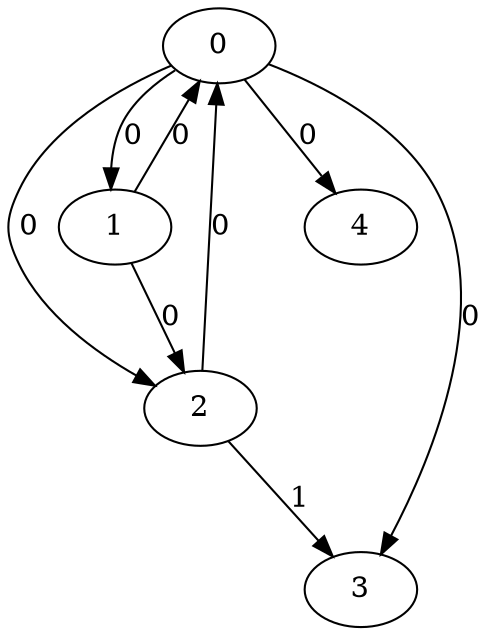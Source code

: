 // Source:348 Canonical: -1 0 0 0 0 0 -1 0 -1 -1 0 -1 -1 1 -1 -1 -1 -1 -1 -1 -1 -1 -1 -1 -1
digraph HRA_from_348_graph_000 {
  0 -> 1 [label="0"];
  0 -> 2 [label="0"];
  0 -> 3 [label="0"];
  1 -> 0 [label="0"];
  1 -> 2 [label="0"];
  2 -> 0 [label="0"];
  2 -> 3 [label="1"];
  0 -> 4 [label="0"];
}

// Source:348 Canonical: -1 0 0 0 0 0 -1 0 -1 -1 0 -1 -1 1 -1 -1 -1 -1 -1 -1 0 -1 -1 -1 -1
digraph HRA_from_348_graph_001 {
  0 -> 1 [label="0"];
  0 -> 2 [label="0"];
  0 -> 3 [label="0"];
  1 -> 0 [label="0"];
  1 -> 2 [label="0"];
  2 -> 0 [label="0"];
  2 -> 3 [label="1"];
  0 -> 4 [label="0"];
  4 -> 0 [label="0"];
}

// Source:348 Canonical: -1 0 0 0 -1 0 -1 0 -1 0 0 -1 -1 1 -1 -1 -1 -1 -1 -1 -1 -1 -1 -1 -1
digraph HRA_from_348_graph_002 {
  0 -> 1 [label="0"];
  0 -> 2 [label="0"];
  0 -> 3 [label="0"];
  1 -> 0 [label="0"];
  1 -> 2 [label="0"];
  2 -> 0 [label="0"];
  2 -> 3 [label="1"];
  1 -> 4 [label="0"];
}

// Source:348 Canonical: -1 0 0 0 0 0 -1 0 -1 0 0 -1 -1 1 -1 -1 -1 -1 -1 -1 -1 -1 -1 -1 -1
digraph HRA_from_348_graph_003 {
  0 -> 1 [label="0"];
  0 -> 2 [label="0"];
  0 -> 3 [label="0"];
  1 -> 0 [label="0"];
  1 -> 2 [label="0"];
  2 -> 0 [label="0"];
  2 -> 3 [label="1"];
  0 -> 4 [label="0"];
  1 -> 4 [label="0"];
}

// Source:348 Canonical: -1 0 0 0 -1 0 -1 0 -1 0 0 -1 -1 1 -1 -1 -1 -1 -1 -1 0 -1 -1 -1 -1
digraph HRA_from_348_graph_004 {
  0 -> 1 [label="0"];
  0 -> 2 [label="0"];
  0 -> 3 [label="0"];
  1 -> 0 [label="0"];
  1 -> 2 [label="0"];
  2 -> 0 [label="0"];
  2 -> 3 [label="1"];
  4 -> 0 [label="0"];
  1 -> 4 [label="0"];
}

// Source:348 Canonical: -1 0 0 0 0 0 -1 0 -1 0 0 -1 -1 1 -1 -1 -1 -1 -1 -1 0 -1 -1 -1 -1
digraph HRA_from_348_graph_005 {
  0 -> 1 [label="0"];
  0 -> 2 [label="0"];
  0 -> 3 [label="0"];
  1 -> 0 [label="0"];
  1 -> 2 [label="0"];
  2 -> 0 [label="0"];
  2 -> 3 [label="1"];
  0 -> 4 [label="0"];
  4 -> 0 [label="0"];
  1 -> 4 [label="0"];
}

// Source:348 Canonical: -1 0 0 0 0 0 -1 0 -1 -1 0 -1 -1 1 -1 -1 -1 -1 -1 -1 -1 0 -1 -1 -1
digraph HRA_from_348_graph_006 {
  0 -> 1 [label="0"];
  0 -> 2 [label="0"];
  0 -> 3 [label="0"];
  1 -> 0 [label="0"];
  1 -> 2 [label="0"];
  2 -> 0 [label="0"];
  2 -> 3 [label="1"];
  0 -> 4 [label="0"];
  4 -> 1 [label="0"];
}

// Source:348 Canonical: -1 0 0 0 0 0 -1 0 -1 -1 0 -1 -1 1 -1 -1 -1 -1 -1 -1 0 0 -1 -1 -1
digraph HRA_from_348_graph_007 {
  0 -> 1 [label="0"];
  0 -> 2 [label="0"];
  0 -> 3 [label="0"];
  1 -> 0 [label="0"];
  1 -> 2 [label="0"];
  2 -> 0 [label="0"];
  2 -> 3 [label="1"];
  0 -> 4 [label="0"];
  4 -> 0 [label="0"];
  4 -> 1 [label="0"];
}

// Source:348 Canonical: -1 0 0 0 -1 0 -1 0 -1 0 0 -1 -1 1 -1 -1 -1 -1 -1 -1 -1 0 -1 -1 -1
digraph HRA_from_348_graph_008 {
  0 -> 1 [label="0"];
  0 -> 2 [label="0"];
  0 -> 3 [label="0"];
  1 -> 0 [label="0"];
  1 -> 2 [label="0"];
  2 -> 0 [label="0"];
  2 -> 3 [label="1"];
  1 -> 4 [label="0"];
  4 -> 1 [label="0"];
}

// Source:348 Canonical: -1 0 0 0 0 0 -1 0 -1 0 0 -1 -1 1 -1 -1 -1 -1 -1 -1 -1 0 -1 -1 -1
digraph HRA_from_348_graph_009 {
  0 -> 1 [label="0"];
  0 -> 2 [label="0"];
  0 -> 3 [label="0"];
  1 -> 0 [label="0"];
  1 -> 2 [label="0"];
  2 -> 0 [label="0"];
  2 -> 3 [label="1"];
  0 -> 4 [label="0"];
  1 -> 4 [label="0"];
  4 -> 1 [label="0"];
}

// Source:348 Canonical: -1 0 0 0 -1 0 -1 0 -1 0 0 -1 -1 1 -1 -1 -1 -1 -1 -1 0 0 -1 -1 -1
digraph HRA_from_348_graph_010 {
  0 -> 1 [label="0"];
  0 -> 2 [label="0"];
  0 -> 3 [label="0"];
  1 -> 0 [label="0"];
  1 -> 2 [label="0"];
  2 -> 0 [label="0"];
  2 -> 3 [label="1"];
  4 -> 0 [label="0"];
  1 -> 4 [label="0"];
  4 -> 1 [label="0"];
}

// Source:348 Canonical: -1 0 0 0 0 0 -1 0 -1 0 0 -1 -1 1 -1 -1 -1 -1 -1 -1 0 0 -1 -1 -1
digraph HRA_from_348_graph_011 {
  0 -> 1 [label="0"];
  0 -> 2 [label="0"];
  0 -> 3 [label="0"];
  1 -> 0 [label="0"];
  1 -> 2 [label="0"];
  2 -> 0 [label="0"];
  2 -> 3 [label="1"];
  0 -> 4 [label="0"];
  4 -> 0 [label="0"];
  1 -> 4 [label="0"];
  4 -> 1 [label="0"];
}

// Source:348 Canonical: -1 0 0 0 -1 0 -1 0 -1 -1 0 -1 -1 1 0 -1 -1 -1 -1 -1 -1 -1 -1 -1 -1
digraph HRA_from_348_graph_012 {
  0 -> 1 [label="0"];
  0 -> 2 [label="0"];
  0 -> 3 [label="0"];
  1 -> 0 [label="0"];
  1 -> 2 [label="0"];
  2 -> 0 [label="0"];
  2 -> 3 [label="1"];
  2 -> 4 [label="0"];
}

// Source:348 Canonical: -1 0 0 0 0 0 -1 0 -1 -1 0 -1 -1 1 0 -1 -1 -1 -1 -1 -1 -1 -1 -1 -1
digraph HRA_from_348_graph_013 {
  0 -> 1 [label="0"];
  0 -> 2 [label="0"];
  0 -> 3 [label="0"];
  1 -> 0 [label="0"];
  1 -> 2 [label="0"];
  2 -> 0 [label="0"];
  2 -> 3 [label="1"];
  0 -> 4 [label="0"];
  2 -> 4 [label="0"];
}

// Source:348 Canonical: -1 0 0 0 -1 0 -1 0 -1 -1 0 -1 -1 1 0 -1 -1 -1 -1 -1 0 -1 -1 -1 -1
digraph HRA_from_348_graph_014 {
  0 -> 1 [label="0"];
  0 -> 2 [label="0"];
  0 -> 3 [label="0"];
  1 -> 0 [label="0"];
  1 -> 2 [label="0"];
  2 -> 0 [label="0"];
  2 -> 3 [label="1"];
  4 -> 0 [label="0"];
  2 -> 4 [label="0"];
}

// Source:348 Canonical: -1 0 0 0 0 0 -1 0 -1 -1 0 -1 -1 1 0 -1 -1 -1 -1 -1 0 -1 -1 -1 -1
digraph HRA_from_348_graph_015 {
  0 -> 1 [label="0"];
  0 -> 2 [label="0"];
  0 -> 3 [label="0"];
  1 -> 0 [label="0"];
  1 -> 2 [label="0"];
  2 -> 0 [label="0"];
  2 -> 3 [label="1"];
  0 -> 4 [label="0"];
  4 -> 0 [label="0"];
  2 -> 4 [label="0"];
}

// Source:348 Canonical: -1 0 0 0 -1 0 -1 0 -1 0 0 -1 -1 1 0 -1 -1 -1 -1 -1 -1 -1 -1 -1 -1
digraph HRA_from_348_graph_016 {
  0 -> 1 [label="0"];
  0 -> 2 [label="0"];
  0 -> 3 [label="0"];
  1 -> 0 [label="0"];
  1 -> 2 [label="0"];
  2 -> 0 [label="0"];
  2 -> 3 [label="1"];
  1 -> 4 [label="0"];
  2 -> 4 [label="0"];
}

// Source:348 Canonical: -1 0 0 0 0 0 -1 0 -1 0 0 -1 -1 1 0 -1 -1 -1 -1 -1 -1 -1 -1 -1 -1
digraph HRA_from_348_graph_017 {
  0 -> 1 [label="0"];
  0 -> 2 [label="0"];
  0 -> 3 [label="0"];
  1 -> 0 [label="0"];
  1 -> 2 [label="0"];
  2 -> 0 [label="0"];
  2 -> 3 [label="1"];
  0 -> 4 [label="0"];
  1 -> 4 [label="0"];
  2 -> 4 [label="0"];
}

// Source:348 Canonical: -1 0 0 0 -1 0 -1 0 -1 0 0 -1 -1 1 0 -1 -1 -1 -1 -1 0 -1 -1 -1 -1
digraph HRA_from_348_graph_018 {
  0 -> 1 [label="0"];
  0 -> 2 [label="0"];
  0 -> 3 [label="0"];
  1 -> 0 [label="0"];
  1 -> 2 [label="0"];
  2 -> 0 [label="0"];
  2 -> 3 [label="1"];
  4 -> 0 [label="0"];
  1 -> 4 [label="0"];
  2 -> 4 [label="0"];
}

// Source:348 Canonical: -1 0 0 0 0 0 -1 0 -1 0 0 -1 -1 1 0 -1 -1 -1 -1 -1 0 -1 -1 -1 -1
digraph HRA_from_348_graph_019 {
  0 -> 1 [label="0"];
  0 -> 2 [label="0"];
  0 -> 3 [label="0"];
  1 -> 0 [label="0"];
  1 -> 2 [label="0"];
  2 -> 0 [label="0"];
  2 -> 3 [label="1"];
  0 -> 4 [label="0"];
  4 -> 0 [label="0"];
  1 -> 4 [label="0"];
  2 -> 4 [label="0"];
}

// Source:348 Canonical: -1 0 0 0 -1 0 -1 0 -1 -1 0 -1 -1 1 0 -1 -1 -1 -1 -1 -1 0 -1 -1 -1
digraph HRA_from_348_graph_020 {
  0 -> 1 [label="0"];
  0 -> 2 [label="0"];
  0 -> 3 [label="0"];
  1 -> 0 [label="0"];
  1 -> 2 [label="0"];
  2 -> 0 [label="0"];
  2 -> 3 [label="1"];
  4 -> 1 [label="0"];
  2 -> 4 [label="0"];
}

// Source:348 Canonical: -1 0 0 0 0 0 -1 0 -1 -1 0 -1 -1 1 0 -1 -1 -1 -1 -1 -1 0 -1 -1 -1
digraph HRA_from_348_graph_021 {
  0 -> 1 [label="0"];
  0 -> 2 [label="0"];
  0 -> 3 [label="0"];
  1 -> 0 [label="0"];
  1 -> 2 [label="0"];
  2 -> 0 [label="0"];
  2 -> 3 [label="1"];
  0 -> 4 [label="0"];
  4 -> 1 [label="0"];
  2 -> 4 [label="0"];
}

// Source:348 Canonical: -1 0 0 0 -1 0 -1 0 -1 -1 0 -1 -1 1 0 -1 -1 -1 -1 -1 0 0 -1 -1 -1
digraph HRA_from_348_graph_022 {
  0 -> 1 [label="0"];
  0 -> 2 [label="0"];
  0 -> 3 [label="0"];
  1 -> 0 [label="0"];
  1 -> 2 [label="0"];
  2 -> 0 [label="0"];
  2 -> 3 [label="1"];
  4 -> 0 [label="0"];
  4 -> 1 [label="0"];
  2 -> 4 [label="0"];
}

// Source:348 Canonical: -1 0 0 0 0 0 -1 0 -1 -1 0 -1 -1 1 0 -1 -1 -1 -1 -1 0 0 -1 -1 -1
digraph HRA_from_348_graph_023 {
  0 -> 1 [label="0"];
  0 -> 2 [label="0"];
  0 -> 3 [label="0"];
  1 -> 0 [label="0"];
  1 -> 2 [label="0"];
  2 -> 0 [label="0"];
  2 -> 3 [label="1"];
  0 -> 4 [label="0"];
  4 -> 0 [label="0"];
  4 -> 1 [label="0"];
  2 -> 4 [label="0"];
}

// Source:348 Canonical: -1 0 0 0 -1 0 -1 0 -1 0 0 -1 -1 1 0 -1 -1 -1 -1 -1 -1 0 -1 -1 -1
digraph HRA_from_348_graph_024 {
  0 -> 1 [label="0"];
  0 -> 2 [label="0"];
  0 -> 3 [label="0"];
  1 -> 0 [label="0"];
  1 -> 2 [label="0"];
  2 -> 0 [label="0"];
  2 -> 3 [label="1"];
  1 -> 4 [label="0"];
  4 -> 1 [label="0"];
  2 -> 4 [label="0"];
}

// Source:348 Canonical: -1 0 0 0 0 0 -1 0 -1 0 0 -1 -1 1 0 -1 -1 -1 -1 -1 -1 0 -1 -1 -1
digraph HRA_from_348_graph_025 {
  0 -> 1 [label="0"];
  0 -> 2 [label="0"];
  0 -> 3 [label="0"];
  1 -> 0 [label="0"];
  1 -> 2 [label="0"];
  2 -> 0 [label="0"];
  2 -> 3 [label="1"];
  0 -> 4 [label="0"];
  1 -> 4 [label="0"];
  4 -> 1 [label="0"];
  2 -> 4 [label="0"];
}

// Source:348 Canonical: -1 0 0 0 -1 0 -1 0 -1 0 0 -1 -1 1 0 -1 -1 -1 -1 -1 0 0 -1 -1 -1
digraph HRA_from_348_graph_026 {
  0 -> 1 [label="0"];
  0 -> 2 [label="0"];
  0 -> 3 [label="0"];
  1 -> 0 [label="0"];
  1 -> 2 [label="0"];
  2 -> 0 [label="0"];
  2 -> 3 [label="1"];
  4 -> 0 [label="0"];
  1 -> 4 [label="0"];
  4 -> 1 [label="0"];
  2 -> 4 [label="0"];
}

// Source:348 Canonical: -1 0 0 0 0 0 -1 0 -1 0 0 -1 -1 1 0 -1 -1 -1 -1 -1 0 0 -1 -1 -1
digraph HRA_from_348_graph_027 {
  0 -> 1 [label="0"];
  0 -> 2 [label="0"];
  0 -> 3 [label="0"];
  1 -> 0 [label="0"];
  1 -> 2 [label="0"];
  2 -> 0 [label="0"];
  2 -> 3 [label="1"];
  0 -> 4 [label="0"];
  4 -> 0 [label="0"];
  1 -> 4 [label="0"];
  4 -> 1 [label="0"];
  2 -> 4 [label="0"];
}

// Source:348 Canonical: -1 0 0 0 0 0 -1 0 -1 -1 0 -1 -1 1 -1 -1 -1 -1 -1 -1 -1 -1 0 -1 -1
digraph HRA_from_348_graph_028 {
  0 -> 1 [label="0"];
  0 -> 2 [label="0"];
  0 -> 3 [label="0"];
  1 -> 0 [label="0"];
  1 -> 2 [label="0"];
  2 -> 0 [label="0"];
  2 -> 3 [label="1"];
  0 -> 4 [label="0"];
  4 -> 2 [label="0"];
}

// Source:348 Canonical: -1 0 0 0 0 0 -1 0 -1 -1 0 -1 -1 1 -1 -1 -1 -1 -1 -1 0 -1 0 -1 -1
digraph HRA_from_348_graph_029 {
  0 -> 1 [label="0"];
  0 -> 2 [label="0"];
  0 -> 3 [label="0"];
  1 -> 0 [label="0"];
  1 -> 2 [label="0"];
  2 -> 0 [label="0"];
  2 -> 3 [label="1"];
  0 -> 4 [label="0"];
  4 -> 0 [label="0"];
  4 -> 2 [label="0"];
}

// Source:348 Canonical: -1 0 0 0 -1 0 -1 0 -1 0 0 -1 -1 1 -1 -1 -1 -1 -1 -1 -1 -1 0 -1 -1
digraph HRA_from_348_graph_030 {
  0 -> 1 [label="0"];
  0 -> 2 [label="0"];
  0 -> 3 [label="0"];
  1 -> 0 [label="0"];
  1 -> 2 [label="0"];
  2 -> 0 [label="0"];
  2 -> 3 [label="1"];
  1 -> 4 [label="0"];
  4 -> 2 [label="0"];
}

// Source:348 Canonical: -1 0 0 0 0 0 -1 0 -1 0 0 -1 -1 1 -1 -1 -1 -1 -1 -1 -1 -1 0 -1 -1
digraph HRA_from_348_graph_031 {
  0 -> 1 [label="0"];
  0 -> 2 [label="0"];
  0 -> 3 [label="0"];
  1 -> 0 [label="0"];
  1 -> 2 [label="0"];
  2 -> 0 [label="0"];
  2 -> 3 [label="1"];
  0 -> 4 [label="0"];
  1 -> 4 [label="0"];
  4 -> 2 [label="0"];
}

// Source:348 Canonical: -1 0 0 0 -1 0 -1 0 -1 0 0 -1 -1 1 -1 -1 -1 -1 -1 -1 0 -1 0 -1 -1
digraph HRA_from_348_graph_032 {
  0 -> 1 [label="0"];
  0 -> 2 [label="0"];
  0 -> 3 [label="0"];
  1 -> 0 [label="0"];
  1 -> 2 [label="0"];
  2 -> 0 [label="0"];
  2 -> 3 [label="1"];
  4 -> 0 [label="0"];
  1 -> 4 [label="0"];
  4 -> 2 [label="0"];
}

// Source:348 Canonical: -1 0 0 0 0 0 -1 0 -1 0 0 -1 -1 1 -1 -1 -1 -1 -1 -1 0 -1 0 -1 -1
digraph HRA_from_348_graph_033 {
  0 -> 1 [label="0"];
  0 -> 2 [label="0"];
  0 -> 3 [label="0"];
  1 -> 0 [label="0"];
  1 -> 2 [label="0"];
  2 -> 0 [label="0"];
  2 -> 3 [label="1"];
  0 -> 4 [label="0"];
  4 -> 0 [label="0"];
  1 -> 4 [label="0"];
  4 -> 2 [label="0"];
}

// Source:348 Canonical: -1 0 0 0 0 0 -1 0 -1 -1 0 -1 -1 1 -1 -1 -1 -1 -1 -1 -1 0 0 -1 -1
digraph HRA_from_348_graph_034 {
  0 -> 1 [label="0"];
  0 -> 2 [label="0"];
  0 -> 3 [label="0"];
  1 -> 0 [label="0"];
  1 -> 2 [label="0"];
  2 -> 0 [label="0"];
  2 -> 3 [label="1"];
  0 -> 4 [label="0"];
  4 -> 1 [label="0"];
  4 -> 2 [label="0"];
}

// Source:348 Canonical: -1 0 0 0 0 0 -1 0 -1 -1 0 -1 -1 1 -1 -1 -1 -1 -1 -1 0 0 0 -1 -1
digraph HRA_from_348_graph_035 {
  0 -> 1 [label="0"];
  0 -> 2 [label="0"];
  0 -> 3 [label="0"];
  1 -> 0 [label="0"];
  1 -> 2 [label="0"];
  2 -> 0 [label="0"];
  2 -> 3 [label="1"];
  0 -> 4 [label="0"];
  4 -> 0 [label="0"];
  4 -> 1 [label="0"];
  4 -> 2 [label="0"];
}

// Source:348 Canonical: -1 0 0 0 -1 0 -1 0 -1 0 0 -1 -1 1 -1 -1 -1 -1 -1 -1 -1 0 0 -1 -1
digraph HRA_from_348_graph_036 {
  0 -> 1 [label="0"];
  0 -> 2 [label="0"];
  0 -> 3 [label="0"];
  1 -> 0 [label="0"];
  1 -> 2 [label="0"];
  2 -> 0 [label="0"];
  2 -> 3 [label="1"];
  1 -> 4 [label="0"];
  4 -> 1 [label="0"];
  4 -> 2 [label="0"];
}

// Source:348 Canonical: -1 0 0 0 0 0 -1 0 -1 0 0 -1 -1 1 -1 -1 -1 -1 -1 -1 -1 0 0 -1 -1
digraph HRA_from_348_graph_037 {
  0 -> 1 [label="0"];
  0 -> 2 [label="0"];
  0 -> 3 [label="0"];
  1 -> 0 [label="0"];
  1 -> 2 [label="0"];
  2 -> 0 [label="0"];
  2 -> 3 [label="1"];
  0 -> 4 [label="0"];
  1 -> 4 [label="0"];
  4 -> 1 [label="0"];
  4 -> 2 [label="0"];
}

// Source:348 Canonical: -1 0 0 0 -1 0 -1 0 -1 0 0 -1 -1 1 -1 -1 -1 -1 -1 -1 0 0 0 -1 -1
digraph HRA_from_348_graph_038 {
  0 -> 1 [label="0"];
  0 -> 2 [label="0"];
  0 -> 3 [label="0"];
  1 -> 0 [label="0"];
  1 -> 2 [label="0"];
  2 -> 0 [label="0"];
  2 -> 3 [label="1"];
  4 -> 0 [label="0"];
  1 -> 4 [label="0"];
  4 -> 1 [label="0"];
  4 -> 2 [label="0"];
}

// Source:348 Canonical: -1 0 0 0 0 0 -1 0 -1 0 0 -1 -1 1 -1 -1 -1 -1 -1 -1 0 0 0 -1 -1
digraph HRA_from_348_graph_039 {
  0 -> 1 [label="0"];
  0 -> 2 [label="0"];
  0 -> 3 [label="0"];
  1 -> 0 [label="0"];
  1 -> 2 [label="0"];
  2 -> 0 [label="0"];
  2 -> 3 [label="1"];
  0 -> 4 [label="0"];
  4 -> 0 [label="0"];
  1 -> 4 [label="0"];
  4 -> 1 [label="0"];
  4 -> 2 [label="0"];
}

// Source:348 Canonical: -1 0 0 0 -1 0 -1 0 -1 -1 0 -1 -1 1 0 -1 -1 -1 -1 -1 -1 -1 0 -1 -1
digraph HRA_from_348_graph_040 {
  0 -> 1 [label="0"];
  0 -> 2 [label="0"];
  0 -> 3 [label="0"];
  1 -> 0 [label="0"];
  1 -> 2 [label="0"];
  2 -> 0 [label="0"];
  2 -> 3 [label="1"];
  2 -> 4 [label="0"];
  4 -> 2 [label="0"];
}

// Source:348 Canonical: -1 0 0 0 0 0 -1 0 -1 -1 0 -1 -1 1 0 -1 -1 -1 -1 -1 -1 -1 0 -1 -1
digraph HRA_from_348_graph_041 {
  0 -> 1 [label="0"];
  0 -> 2 [label="0"];
  0 -> 3 [label="0"];
  1 -> 0 [label="0"];
  1 -> 2 [label="0"];
  2 -> 0 [label="0"];
  2 -> 3 [label="1"];
  0 -> 4 [label="0"];
  2 -> 4 [label="0"];
  4 -> 2 [label="0"];
}

// Source:348 Canonical: -1 0 0 0 -1 0 -1 0 -1 -1 0 -1 -1 1 0 -1 -1 -1 -1 -1 0 -1 0 -1 -1
digraph HRA_from_348_graph_042 {
  0 -> 1 [label="0"];
  0 -> 2 [label="0"];
  0 -> 3 [label="0"];
  1 -> 0 [label="0"];
  1 -> 2 [label="0"];
  2 -> 0 [label="0"];
  2 -> 3 [label="1"];
  4 -> 0 [label="0"];
  2 -> 4 [label="0"];
  4 -> 2 [label="0"];
}

// Source:348 Canonical: -1 0 0 0 0 0 -1 0 -1 -1 0 -1 -1 1 0 -1 -1 -1 -1 -1 0 -1 0 -1 -1
digraph HRA_from_348_graph_043 {
  0 -> 1 [label="0"];
  0 -> 2 [label="0"];
  0 -> 3 [label="0"];
  1 -> 0 [label="0"];
  1 -> 2 [label="0"];
  2 -> 0 [label="0"];
  2 -> 3 [label="1"];
  0 -> 4 [label="0"];
  4 -> 0 [label="0"];
  2 -> 4 [label="0"];
  4 -> 2 [label="0"];
}

// Source:348 Canonical: -1 0 0 0 -1 0 -1 0 -1 0 0 -1 -1 1 0 -1 -1 -1 -1 -1 -1 -1 0 -1 -1
digraph HRA_from_348_graph_044 {
  0 -> 1 [label="0"];
  0 -> 2 [label="0"];
  0 -> 3 [label="0"];
  1 -> 0 [label="0"];
  1 -> 2 [label="0"];
  2 -> 0 [label="0"];
  2 -> 3 [label="1"];
  1 -> 4 [label="0"];
  2 -> 4 [label="0"];
  4 -> 2 [label="0"];
}

// Source:348 Canonical: -1 0 0 0 0 0 -1 0 -1 0 0 -1 -1 1 0 -1 -1 -1 -1 -1 -1 -1 0 -1 -1
digraph HRA_from_348_graph_045 {
  0 -> 1 [label="0"];
  0 -> 2 [label="0"];
  0 -> 3 [label="0"];
  1 -> 0 [label="0"];
  1 -> 2 [label="0"];
  2 -> 0 [label="0"];
  2 -> 3 [label="1"];
  0 -> 4 [label="0"];
  1 -> 4 [label="0"];
  2 -> 4 [label="0"];
  4 -> 2 [label="0"];
}

// Source:348 Canonical: -1 0 0 0 -1 0 -1 0 -1 0 0 -1 -1 1 0 -1 -1 -1 -1 -1 0 -1 0 -1 -1
digraph HRA_from_348_graph_046 {
  0 -> 1 [label="0"];
  0 -> 2 [label="0"];
  0 -> 3 [label="0"];
  1 -> 0 [label="0"];
  1 -> 2 [label="0"];
  2 -> 0 [label="0"];
  2 -> 3 [label="1"];
  4 -> 0 [label="0"];
  1 -> 4 [label="0"];
  2 -> 4 [label="0"];
  4 -> 2 [label="0"];
}

// Source:348 Canonical: -1 0 0 0 0 0 -1 0 -1 0 0 -1 -1 1 0 -1 -1 -1 -1 -1 0 -1 0 -1 -1
digraph HRA_from_348_graph_047 {
  0 -> 1 [label="0"];
  0 -> 2 [label="0"];
  0 -> 3 [label="0"];
  1 -> 0 [label="0"];
  1 -> 2 [label="0"];
  2 -> 0 [label="0"];
  2 -> 3 [label="1"];
  0 -> 4 [label="0"];
  4 -> 0 [label="0"];
  1 -> 4 [label="0"];
  2 -> 4 [label="0"];
  4 -> 2 [label="0"];
}

// Source:348 Canonical: -1 0 0 0 -1 0 -1 0 -1 -1 0 -1 -1 1 0 -1 -1 -1 -1 -1 -1 0 0 -1 -1
digraph HRA_from_348_graph_048 {
  0 -> 1 [label="0"];
  0 -> 2 [label="0"];
  0 -> 3 [label="0"];
  1 -> 0 [label="0"];
  1 -> 2 [label="0"];
  2 -> 0 [label="0"];
  2 -> 3 [label="1"];
  4 -> 1 [label="0"];
  2 -> 4 [label="0"];
  4 -> 2 [label="0"];
}

// Source:348 Canonical: -1 0 0 0 0 0 -1 0 -1 -1 0 -1 -1 1 0 -1 -1 -1 -1 -1 -1 0 0 -1 -1
digraph HRA_from_348_graph_049 {
  0 -> 1 [label="0"];
  0 -> 2 [label="0"];
  0 -> 3 [label="0"];
  1 -> 0 [label="0"];
  1 -> 2 [label="0"];
  2 -> 0 [label="0"];
  2 -> 3 [label="1"];
  0 -> 4 [label="0"];
  4 -> 1 [label="0"];
  2 -> 4 [label="0"];
  4 -> 2 [label="0"];
}

// Source:348 Canonical: -1 0 0 0 -1 0 -1 0 -1 -1 0 -1 -1 1 0 -1 -1 -1 -1 -1 0 0 0 -1 -1
digraph HRA_from_348_graph_050 {
  0 -> 1 [label="0"];
  0 -> 2 [label="0"];
  0 -> 3 [label="0"];
  1 -> 0 [label="0"];
  1 -> 2 [label="0"];
  2 -> 0 [label="0"];
  2 -> 3 [label="1"];
  4 -> 0 [label="0"];
  4 -> 1 [label="0"];
  2 -> 4 [label="0"];
  4 -> 2 [label="0"];
}

// Source:348 Canonical: -1 0 0 0 0 0 -1 0 -1 -1 0 -1 -1 1 0 -1 -1 -1 -1 -1 0 0 0 -1 -1
digraph HRA_from_348_graph_051 {
  0 -> 1 [label="0"];
  0 -> 2 [label="0"];
  0 -> 3 [label="0"];
  1 -> 0 [label="0"];
  1 -> 2 [label="0"];
  2 -> 0 [label="0"];
  2 -> 3 [label="1"];
  0 -> 4 [label="0"];
  4 -> 0 [label="0"];
  4 -> 1 [label="0"];
  2 -> 4 [label="0"];
  4 -> 2 [label="0"];
}

// Source:348 Canonical: -1 0 0 0 -1 0 -1 0 -1 0 0 -1 -1 1 0 -1 -1 -1 -1 -1 -1 0 0 -1 -1
digraph HRA_from_348_graph_052 {
  0 -> 1 [label="0"];
  0 -> 2 [label="0"];
  0 -> 3 [label="0"];
  1 -> 0 [label="0"];
  1 -> 2 [label="0"];
  2 -> 0 [label="0"];
  2 -> 3 [label="1"];
  1 -> 4 [label="0"];
  4 -> 1 [label="0"];
  2 -> 4 [label="0"];
  4 -> 2 [label="0"];
}

// Source:348 Canonical: -1 0 0 0 0 0 -1 0 -1 0 0 -1 -1 1 0 -1 -1 -1 -1 -1 -1 0 0 -1 -1
digraph HRA_from_348_graph_053 {
  0 -> 1 [label="0"];
  0 -> 2 [label="0"];
  0 -> 3 [label="0"];
  1 -> 0 [label="0"];
  1 -> 2 [label="0"];
  2 -> 0 [label="0"];
  2 -> 3 [label="1"];
  0 -> 4 [label="0"];
  1 -> 4 [label="0"];
  4 -> 1 [label="0"];
  2 -> 4 [label="0"];
  4 -> 2 [label="0"];
}

// Source:348 Canonical: -1 0 0 0 -1 0 -1 0 -1 0 0 -1 -1 1 0 -1 -1 -1 -1 -1 0 0 0 -1 -1
digraph HRA_from_348_graph_054 {
  0 -> 1 [label="0"];
  0 -> 2 [label="0"];
  0 -> 3 [label="0"];
  1 -> 0 [label="0"];
  1 -> 2 [label="0"];
  2 -> 0 [label="0"];
  2 -> 3 [label="1"];
  4 -> 0 [label="0"];
  1 -> 4 [label="0"];
  4 -> 1 [label="0"];
  2 -> 4 [label="0"];
  4 -> 2 [label="0"];
}

// Source:348 Canonical: -1 0 0 0 0 0 -1 0 -1 0 0 -1 -1 1 0 -1 -1 -1 -1 -1 0 0 0 -1 -1
digraph HRA_from_348_graph_055 {
  0 -> 1 [label="0"];
  0 -> 2 [label="0"];
  0 -> 3 [label="0"];
  1 -> 0 [label="0"];
  1 -> 2 [label="0"];
  2 -> 0 [label="0"];
  2 -> 3 [label="1"];
  0 -> 4 [label="0"];
  4 -> 0 [label="0"];
  1 -> 4 [label="0"];
  4 -> 1 [label="0"];
  2 -> 4 [label="0"];
  4 -> 2 [label="0"];
}

// Source:348 Canonical: -1 0 0 0 -1 0 -1 0 -1 -1 0 -1 -1 1 -1 -1 -1 -1 -1 0 -1 -1 -1 -1 -1
digraph HRA_from_348_graph_056 {
  0 -> 1 [label="0"];
  0 -> 2 [label="0"];
  0 -> 3 [label="0"];
  1 -> 0 [label="0"];
  1 -> 2 [label="0"];
  2 -> 0 [label="0"];
  2 -> 3 [label="1"];
  3 -> 4 [label="0"];
}

// Source:348 Canonical: -1 0 0 0 0 0 -1 0 -1 -1 0 -1 -1 1 -1 -1 -1 -1 -1 0 -1 -1 -1 -1 -1
digraph HRA_from_348_graph_057 {
  0 -> 1 [label="0"];
  0 -> 2 [label="0"];
  0 -> 3 [label="0"];
  1 -> 0 [label="0"];
  1 -> 2 [label="0"];
  2 -> 0 [label="0"];
  2 -> 3 [label="1"];
  0 -> 4 [label="0"];
  3 -> 4 [label="0"];
}

// Source:348 Canonical: -1 0 0 0 -1 0 -1 0 -1 -1 0 -1 -1 1 -1 -1 -1 -1 -1 0 0 -1 -1 -1 -1
digraph HRA_from_348_graph_058 {
  0 -> 1 [label="0"];
  0 -> 2 [label="0"];
  0 -> 3 [label="0"];
  1 -> 0 [label="0"];
  1 -> 2 [label="0"];
  2 -> 0 [label="0"];
  2 -> 3 [label="1"];
  4 -> 0 [label="0"];
  3 -> 4 [label="0"];
}

// Source:348 Canonical: -1 0 0 0 0 0 -1 0 -1 -1 0 -1 -1 1 -1 -1 -1 -1 -1 0 0 -1 -1 -1 -1
digraph HRA_from_348_graph_059 {
  0 -> 1 [label="0"];
  0 -> 2 [label="0"];
  0 -> 3 [label="0"];
  1 -> 0 [label="0"];
  1 -> 2 [label="0"];
  2 -> 0 [label="0"];
  2 -> 3 [label="1"];
  0 -> 4 [label="0"];
  4 -> 0 [label="0"];
  3 -> 4 [label="0"];
}

// Source:348 Canonical: -1 0 0 0 -1 0 -1 0 -1 0 0 -1 -1 1 -1 -1 -1 -1 -1 0 -1 -1 -1 -1 -1
digraph HRA_from_348_graph_060 {
  0 -> 1 [label="0"];
  0 -> 2 [label="0"];
  0 -> 3 [label="0"];
  1 -> 0 [label="0"];
  1 -> 2 [label="0"];
  2 -> 0 [label="0"];
  2 -> 3 [label="1"];
  1 -> 4 [label="0"];
  3 -> 4 [label="0"];
}

// Source:348 Canonical: -1 0 0 0 0 0 -1 0 -1 0 0 -1 -1 1 -1 -1 -1 -1 -1 0 -1 -1 -1 -1 -1
digraph HRA_from_348_graph_061 {
  0 -> 1 [label="0"];
  0 -> 2 [label="0"];
  0 -> 3 [label="0"];
  1 -> 0 [label="0"];
  1 -> 2 [label="0"];
  2 -> 0 [label="0"];
  2 -> 3 [label="1"];
  0 -> 4 [label="0"];
  1 -> 4 [label="0"];
  3 -> 4 [label="0"];
}

// Source:348 Canonical: -1 0 0 0 -1 0 -1 0 -1 0 0 -1 -1 1 -1 -1 -1 -1 -1 0 0 -1 -1 -1 -1
digraph HRA_from_348_graph_062 {
  0 -> 1 [label="0"];
  0 -> 2 [label="0"];
  0 -> 3 [label="0"];
  1 -> 0 [label="0"];
  1 -> 2 [label="0"];
  2 -> 0 [label="0"];
  2 -> 3 [label="1"];
  4 -> 0 [label="0"];
  1 -> 4 [label="0"];
  3 -> 4 [label="0"];
}

// Source:348 Canonical: -1 0 0 0 0 0 -1 0 -1 0 0 -1 -1 1 -1 -1 -1 -1 -1 0 0 -1 -1 -1 -1
digraph HRA_from_348_graph_063 {
  0 -> 1 [label="0"];
  0 -> 2 [label="0"];
  0 -> 3 [label="0"];
  1 -> 0 [label="0"];
  1 -> 2 [label="0"];
  2 -> 0 [label="0"];
  2 -> 3 [label="1"];
  0 -> 4 [label="0"];
  4 -> 0 [label="0"];
  1 -> 4 [label="0"];
  3 -> 4 [label="0"];
}

// Source:348 Canonical: -1 0 0 0 -1 0 -1 0 -1 -1 0 -1 -1 1 -1 -1 -1 -1 -1 0 -1 0 -1 -1 -1
digraph HRA_from_348_graph_064 {
  0 -> 1 [label="0"];
  0 -> 2 [label="0"];
  0 -> 3 [label="0"];
  1 -> 0 [label="0"];
  1 -> 2 [label="0"];
  2 -> 0 [label="0"];
  2 -> 3 [label="1"];
  4 -> 1 [label="0"];
  3 -> 4 [label="0"];
}

// Source:348 Canonical: -1 0 0 0 0 0 -1 0 -1 -1 0 -1 -1 1 -1 -1 -1 -1 -1 0 -1 0 -1 -1 -1
digraph HRA_from_348_graph_065 {
  0 -> 1 [label="0"];
  0 -> 2 [label="0"];
  0 -> 3 [label="0"];
  1 -> 0 [label="0"];
  1 -> 2 [label="0"];
  2 -> 0 [label="0"];
  2 -> 3 [label="1"];
  0 -> 4 [label="0"];
  4 -> 1 [label="0"];
  3 -> 4 [label="0"];
}

// Source:348 Canonical: -1 0 0 0 -1 0 -1 0 -1 -1 0 -1 -1 1 -1 -1 -1 -1 -1 0 0 0 -1 -1 -1
digraph HRA_from_348_graph_066 {
  0 -> 1 [label="0"];
  0 -> 2 [label="0"];
  0 -> 3 [label="0"];
  1 -> 0 [label="0"];
  1 -> 2 [label="0"];
  2 -> 0 [label="0"];
  2 -> 3 [label="1"];
  4 -> 0 [label="0"];
  4 -> 1 [label="0"];
  3 -> 4 [label="0"];
}

// Source:348 Canonical: -1 0 0 0 0 0 -1 0 -1 -1 0 -1 -1 1 -1 -1 -1 -1 -1 0 0 0 -1 -1 -1
digraph HRA_from_348_graph_067 {
  0 -> 1 [label="0"];
  0 -> 2 [label="0"];
  0 -> 3 [label="0"];
  1 -> 0 [label="0"];
  1 -> 2 [label="0"];
  2 -> 0 [label="0"];
  2 -> 3 [label="1"];
  0 -> 4 [label="0"];
  4 -> 0 [label="0"];
  4 -> 1 [label="0"];
  3 -> 4 [label="0"];
}

// Source:348 Canonical: -1 0 0 0 -1 0 -1 0 -1 0 0 -1 -1 1 -1 -1 -1 -1 -1 0 -1 0 -1 -1 -1
digraph HRA_from_348_graph_068 {
  0 -> 1 [label="0"];
  0 -> 2 [label="0"];
  0 -> 3 [label="0"];
  1 -> 0 [label="0"];
  1 -> 2 [label="0"];
  2 -> 0 [label="0"];
  2 -> 3 [label="1"];
  1 -> 4 [label="0"];
  4 -> 1 [label="0"];
  3 -> 4 [label="0"];
}

// Source:348 Canonical: -1 0 0 0 0 0 -1 0 -1 0 0 -1 -1 1 -1 -1 -1 -1 -1 0 -1 0 -1 -1 -1
digraph HRA_from_348_graph_069 {
  0 -> 1 [label="0"];
  0 -> 2 [label="0"];
  0 -> 3 [label="0"];
  1 -> 0 [label="0"];
  1 -> 2 [label="0"];
  2 -> 0 [label="0"];
  2 -> 3 [label="1"];
  0 -> 4 [label="0"];
  1 -> 4 [label="0"];
  4 -> 1 [label="0"];
  3 -> 4 [label="0"];
}

// Source:348 Canonical: -1 0 0 0 -1 0 -1 0 -1 0 0 -1 -1 1 -1 -1 -1 -1 -1 0 0 0 -1 -1 -1
digraph HRA_from_348_graph_070 {
  0 -> 1 [label="0"];
  0 -> 2 [label="0"];
  0 -> 3 [label="0"];
  1 -> 0 [label="0"];
  1 -> 2 [label="0"];
  2 -> 0 [label="0"];
  2 -> 3 [label="1"];
  4 -> 0 [label="0"];
  1 -> 4 [label="0"];
  4 -> 1 [label="0"];
  3 -> 4 [label="0"];
}

// Source:348 Canonical: -1 0 0 0 0 0 -1 0 -1 0 0 -1 -1 1 -1 -1 -1 -1 -1 0 0 0 -1 -1 -1
digraph HRA_from_348_graph_071 {
  0 -> 1 [label="0"];
  0 -> 2 [label="0"];
  0 -> 3 [label="0"];
  1 -> 0 [label="0"];
  1 -> 2 [label="0"];
  2 -> 0 [label="0"];
  2 -> 3 [label="1"];
  0 -> 4 [label="0"];
  4 -> 0 [label="0"];
  1 -> 4 [label="0"];
  4 -> 1 [label="0"];
  3 -> 4 [label="0"];
}

// Source:348 Canonical: -1 0 0 0 -1 0 -1 0 -1 -1 0 -1 -1 1 0 -1 -1 -1 -1 0 -1 -1 -1 -1 -1
digraph HRA_from_348_graph_072 {
  0 -> 1 [label="0"];
  0 -> 2 [label="0"];
  0 -> 3 [label="0"];
  1 -> 0 [label="0"];
  1 -> 2 [label="0"];
  2 -> 0 [label="0"];
  2 -> 3 [label="1"];
  2 -> 4 [label="0"];
  3 -> 4 [label="0"];
}

// Source:348 Canonical: -1 0 0 0 0 0 -1 0 -1 -1 0 -1 -1 1 0 -1 -1 -1 -1 0 -1 -1 -1 -1 -1
digraph HRA_from_348_graph_073 {
  0 -> 1 [label="0"];
  0 -> 2 [label="0"];
  0 -> 3 [label="0"];
  1 -> 0 [label="0"];
  1 -> 2 [label="0"];
  2 -> 0 [label="0"];
  2 -> 3 [label="1"];
  0 -> 4 [label="0"];
  2 -> 4 [label="0"];
  3 -> 4 [label="0"];
}

// Source:348 Canonical: -1 0 0 0 -1 0 -1 0 -1 -1 0 -1 -1 1 0 -1 -1 -1 -1 0 0 -1 -1 -1 -1
digraph HRA_from_348_graph_074 {
  0 -> 1 [label="0"];
  0 -> 2 [label="0"];
  0 -> 3 [label="0"];
  1 -> 0 [label="0"];
  1 -> 2 [label="0"];
  2 -> 0 [label="0"];
  2 -> 3 [label="1"];
  4 -> 0 [label="0"];
  2 -> 4 [label="0"];
  3 -> 4 [label="0"];
}

// Source:348 Canonical: -1 0 0 0 0 0 -1 0 -1 -1 0 -1 -1 1 0 -1 -1 -1 -1 0 0 -1 -1 -1 -1
digraph HRA_from_348_graph_075 {
  0 -> 1 [label="0"];
  0 -> 2 [label="0"];
  0 -> 3 [label="0"];
  1 -> 0 [label="0"];
  1 -> 2 [label="0"];
  2 -> 0 [label="0"];
  2 -> 3 [label="1"];
  0 -> 4 [label="0"];
  4 -> 0 [label="0"];
  2 -> 4 [label="0"];
  3 -> 4 [label="0"];
}

// Source:348 Canonical: -1 0 0 0 -1 0 -1 0 -1 0 0 -1 -1 1 0 -1 -1 -1 -1 0 -1 -1 -1 -1 -1
digraph HRA_from_348_graph_076 {
  0 -> 1 [label="0"];
  0 -> 2 [label="0"];
  0 -> 3 [label="0"];
  1 -> 0 [label="0"];
  1 -> 2 [label="0"];
  2 -> 0 [label="0"];
  2 -> 3 [label="1"];
  1 -> 4 [label="0"];
  2 -> 4 [label="0"];
  3 -> 4 [label="0"];
}

// Source:348 Canonical: -1 0 0 0 0 0 -1 0 -1 0 0 -1 -1 1 0 -1 -1 -1 -1 0 -1 -1 -1 -1 -1
digraph HRA_from_348_graph_077 {
  0 -> 1 [label="0"];
  0 -> 2 [label="0"];
  0 -> 3 [label="0"];
  1 -> 0 [label="0"];
  1 -> 2 [label="0"];
  2 -> 0 [label="0"];
  2 -> 3 [label="1"];
  0 -> 4 [label="0"];
  1 -> 4 [label="0"];
  2 -> 4 [label="0"];
  3 -> 4 [label="0"];
}

// Source:348 Canonical: -1 0 0 0 -1 0 -1 0 -1 0 0 -1 -1 1 0 -1 -1 -1 -1 0 0 -1 -1 -1 -1
digraph HRA_from_348_graph_078 {
  0 -> 1 [label="0"];
  0 -> 2 [label="0"];
  0 -> 3 [label="0"];
  1 -> 0 [label="0"];
  1 -> 2 [label="0"];
  2 -> 0 [label="0"];
  2 -> 3 [label="1"];
  4 -> 0 [label="0"];
  1 -> 4 [label="0"];
  2 -> 4 [label="0"];
  3 -> 4 [label="0"];
}

// Source:348 Canonical: -1 0 0 0 0 0 -1 0 -1 0 0 -1 -1 1 0 -1 -1 -1 -1 0 0 -1 -1 -1 -1
digraph HRA_from_348_graph_079 {
  0 -> 1 [label="0"];
  0 -> 2 [label="0"];
  0 -> 3 [label="0"];
  1 -> 0 [label="0"];
  1 -> 2 [label="0"];
  2 -> 0 [label="0"];
  2 -> 3 [label="1"];
  0 -> 4 [label="0"];
  4 -> 0 [label="0"];
  1 -> 4 [label="0"];
  2 -> 4 [label="0"];
  3 -> 4 [label="0"];
}

// Source:348 Canonical: -1 0 0 0 -1 0 -1 0 -1 -1 0 -1 -1 1 0 -1 -1 -1 -1 0 -1 0 -1 -1 -1
digraph HRA_from_348_graph_080 {
  0 -> 1 [label="0"];
  0 -> 2 [label="0"];
  0 -> 3 [label="0"];
  1 -> 0 [label="0"];
  1 -> 2 [label="0"];
  2 -> 0 [label="0"];
  2 -> 3 [label="1"];
  4 -> 1 [label="0"];
  2 -> 4 [label="0"];
  3 -> 4 [label="0"];
}

// Source:348 Canonical: -1 0 0 0 0 0 -1 0 -1 -1 0 -1 -1 1 0 -1 -1 -1 -1 0 -1 0 -1 -1 -1
digraph HRA_from_348_graph_081 {
  0 -> 1 [label="0"];
  0 -> 2 [label="0"];
  0 -> 3 [label="0"];
  1 -> 0 [label="0"];
  1 -> 2 [label="0"];
  2 -> 0 [label="0"];
  2 -> 3 [label="1"];
  0 -> 4 [label="0"];
  4 -> 1 [label="0"];
  2 -> 4 [label="0"];
  3 -> 4 [label="0"];
}

// Source:348 Canonical: -1 0 0 0 -1 0 -1 0 -1 -1 0 -1 -1 1 0 -1 -1 -1 -1 0 0 0 -1 -1 -1
digraph HRA_from_348_graph_082 {
  0 -> 1 [label="0"];
  0 -> 2 [label="0"];
  0 -> 3 [label="0"];
  1 -> 0 [label="0"];
  1 -> 2 [label="0"];
  2 -> 0 [label="0"];
  2 -> 3 [label="1"];
  4 -> 0 [label="0"];
  4 -> 1 [label="0"];
  2 -> 4 [label="0"];
  3 -> 4 [label="0"];
}

// Source:348 Canonical: -1 0 0 0 0 0 -1 0 -1 -1 0 -1 -1 1 0 -1 -1 -1 -1 0 0 0 -1 -1 -1
digraph HRA_from_348_graph_083 {
  0 -> 1 [label="0"];
  0 -> 2 [label="0"];
  0 -> 3 [label="0"];
  1 -> 0 [label="0"];
  1 -> 2 [label="0"];
  2 -> 0 [label="0"];
  2 -> 3 [label="1"];
  0 -> 4 [label="0"];
  4 -> 0 [label="0"];
  4 -> 1 [label="0"];
  2 -> 4 [label="0"];
  3 -> 4 [label="0"];
}

// Source:348 Canonical: -1 0 0 0 -1 0 -1 0 -1 0 0 -1 -1 1 0 -1 -1 -1 -1 0 -1 0 -1 -1 -1
digraph HRA_from_348_graph_084 {
  0 -> 1 [label="0"];
  0 -> 2 [label="0"];
  0 -> 3 [label="0"];
  1 -> 0 [label="0"];
  1 -> 2 [label="0"];
  2 -> 0 [label="0"];
  2 -> 3 [label="1"];
  1 -> 4 [label="0"];
  4 -> 1 [label="0"];
  2 -> 4 [label="0"];
  3 -> 4 [label="0"];
}

// Source:348 Canonical: -1 0 0 0 0 0 -1 0 -1 0 0 -1 -1 1 0 -1 -1 -1 -1 0 -1 0 -1 -1 -1
digraph HRA_from_348_graph_085 {
  0 -> 1 [label="0"];
  0 -> 2 [label="0"];
  0 -> 3 [label="0"];
  1 -> 0 [label="0"];
  1 -> 2 [label="0"];
  2 -> 0 [label="0"];
  2 -> 3 [label="1"];
  0 -> 4 [label="0"];
  1 -> 4 [label="0"];
  4 -> 1 [label="0"];
  2 -> 4 [label="0"];
  3 -> 4 [label="0"];
}

// Source:348 Canonical: -1 0 0 0 -1 0 -1 0 -1 0 0 -1 -1 1 0 -1 -1 -1 -1 0 0 0 -1 -1 -1
digraph HRA_from_348_graph_086 {
  0 -> 1 [label="0"];
  0 -> 2 [label="0"];
  0 -> 3 [label="0"];
  1 -> 0 [label="0"];
  1 -> 2 [label="0"];
  2 -> 0 [label="0"];
  2 -> 3 [label="1"];
  4 -> 0 [label="0"];
  1 -> 4 [label="0"];
  4 -> 1 [label="0"];
  2 -> 4 [label="0"];
  3 -> 4 [label="0"];
}

// Source:348 Canonical: -1 0 0 0 0 0 -1 0 -1 0 0 -1 -1 1 0 -1 -1 -1 -1 0 0 0 -1 -1 -1
digraph HRA_from_348_graph_087 {
  0 -> 1 [label="0"];
  0 -> 2 [label="0"];
  0 -> 3 [label="0"];
  1 -> 0 [label="0"];
  1 -> 2 [label="0"];
  2 -> 0 [label="0"];
  2 -> 3 [label="1"];
  0 -> 4 [label="0"];
  4 -> 0 [label="0"];
  1 -> 4 [label="0"];
  4 -> 1 [label="0"];
  2 -> 4 [label="0"];
  3 -> 4 [label="0"];
}

// Source:348 Canonical: -1 0 0 0 -1 0 -1 0 -1 -1 0 -1 -1 1 -1 -1 -1 -1 -1 0 -1 -1 0 -1 -1
digraph HRA_from_348_graph_088 {
  0 -> 1 [label="0"];
  0 -> 2 [label="0"];
  0 -> 3 [label="0"];
  1 -> 0 [label="0"];
  1 -> 2 [label="0"];
  2 -> 0 [label="0"];
  2 -> 3 [label="1"];
  4 -> 2 [label="0"];
  3 -> 4 [label="0"];
}

// Source:348 Canonical: -1 0 0 0 0 0 -1 0 -1 -1 0 -1 -1 1 -1 -1 -1 -1 -1 0 -1 -1 0 -1 -1
digraph HRA_from_348_graph_089 {
  0 -> 1 [label="0"];
  0 -> 2 [label="0"];
  0 -> 3 [label="0"];
  1 -> 0 [label="0"];
  1 -> 2 [label="0"];
  2 -> 0 [label="0"];
  2 -> 3 [label="1"];
  0 -> 4 [label="0"];
  4 -> 2 [label="0"];
  3 -> 4 [label="0"];
}

// Source:348 Canonical: -1 0 0 0 -1 0 -1 0 -1 -1 0 -1 -1 1 -1 -1 -1 -1 -1 0 0 -1 0 -1 -1
digraph HRA_from_348_graph_090 {
  0 -> 1 [label="0"];
  0 -> 2 [label="0"];
  0 -> 3 [label="0"];
  1 -> 0 [label="0"];
  1 -> 2 [label="0"];
  2 -> 0 [label="0"];
  2 -> 3 [label="1"];
  4 -> 0 [label="0"];
  4 -> 2 [label="0"];
  3 -> 4 [label="0"];
}

// Source:348 Canonical: -1 0 0 0 0 0 -1 0 -1 -1 0 -1 -1 1 -1 -1 -1 -1 -1 0 0 -1 0 -1 -1
digraph HRA_from_348_graph_091 {
  0 -> 1 [label="0"];
  0 -> 2 [label="0"];
  0 -> 3 [label="0"];
  1 -> 0 [label="0"];
  1 -> 2 [label="0"];
  2 -> 0 [label="0"];
  2 -> 3 [label="1"];
  0 -> 4 [label="0"];
  4 -> 0 [label="0"];
  4 -> 2 [label="0"];
  3 -> 4 [label="0"];
}

// Source:348 Canonical: -1 0 0 0 -1 0 -1 0 -1 0 0 -1 -1 1 -1 -1 -1 -1 -1 0 -1 -1 0 -1 -1
digraph HRA_from_348_graph_092 {
  0 -> 1 [label="0"];
  0 -> 2 [label="0"];
  0 -> 3 [label="0"];
  1 -> 0 [label="0"];
  1 -> 2 [label="0"];
  2 -> 0 [label="0"];
  2 -> 3 [label="1"];
  1 -> 4 [label="0"];
  4 -> 2 [label="0"];
  3 -> 4 [label="0"];
}

// Source:348 Canonical: -1 0 0 0 0 0 -1 0 -1 0 0 -1 -1 1 -1 -1 -1 -1 -1 0 -1 -1 0 -1 -1
digraph HRA_from_348_graph_093 {
  0 -> 1 [label="0"];
  0 -> 2 [label="0"];
  0 -> 3 [label="0"];
  1 -> 0 [label="0"];
  1 -> 2 [label="0"];
  2 -> 0 [label="0"];
  2 -> 3 [label="1"];
  0 -> 4 [label="0"];
  1 -> 4 [label="0"];
  4 -> 2 [label="0"];
  3 -> 4 [label="0"];
}

// Source:348 Canonical: -1 0 0 0 -1 0 -1 0 -1 0 0 -1 -1 1 -1 -1 -1 -1 -1 0 0 -1 0 -1 -1
digraph HRA_from_348_graph_094 {
  0 -> 1 [label="0"];
  0 -> 2 [label="0"];
  0 -> 3 [label="0"];
  1 -> 0 [label="0"];
  1 -> 2 [label="0"];
  2 -> 0 [label="0"];
  2 -> 3 [label="1"];
  4 -> 0 [label="0"];
  1 -> 4 [label="0"];
  4 -> 2 [label="0"];
  3 -> 4 [label="0"];
}

// Source:348 Canonical: -1 0 0 0 0 0 -1 0 -1 0 0 -1 -1 1 -1 -1 -1 -1 -1 0 0 -1 0 -1 -1
digraph HRA_from_348_graph_095 {
  0 -> 1 [label="0"];
  0 -> 2 [label="0"];
  0 -> 3 [label="0"];
  1 -> 0 [label="0"];
  1 -> 2 [label="0"];
  2 -> 0 [label="0"];
  2 -> 3 [label="1"];
  0 -> 4 [label="0"];
  4 -> 0 [label="0"];
  1 -> 4 [label="0"];
  4 -> 2 [label="0"];
  3 -> 4 [label="0"];
}

// Source:348 Canonical: -1 0 0 0 -1 0 -1 0 -1 -1 0 -1 -1 1 -1 -1 -1 -1 -1 0 -1 0 0 -1 -1
digraph HRA_from_348_graph_096 {
  0 -> 1 [label="0"];
  0 -> 2 [label="0"];
  0 -> 3 [label="0"];
  1 -> 0 [label="0"];
  1 -> 2 [label="0"];
  2 -> 0 [label="0"];
  2 -> 3 [label="1"];
  4 -> 1 [label="0"];
  4 -> 2 [label="0"];
  3 -> 4 [label="0"];
}

// Source:348 Canonical: -1 0 0 0 0 0 -1 0 -1 -1 0 -1 -1 1 -1 -1 -1 -1 -1 0 -1 0 0 -1 -1
digraph HRA_from_348_graph_097 {
  0 -> 1 [label="0"];
  0 -> 2 [label="0"];
  0 -> 3 [label="0"];
  1 -> 0 [label="0"];
  1 -> 2 [label="0"];
  2 -> 0 [label="0"];
  2 -> 3 [label="1"];
  0 -> 4 [label="0"];
  4 -> 1 [label="0"];
  4 -> 2 [label="0"];
  3 -> 4 [label="0"];
}

// Source:348 Canonical: -1 0 0 0 -1 0 -1 0 -1 -1 0 -1 -1 1 -1 -1 -1 -1 -1 0 0 0 0 -1 -1
digraph HRA_from_348_graph_098 {
  0 -> 1 [label="0"];
  0 -> 2 [label="0"];
  0 -> 3 [label="0"];
  1 -> 0 [label="0"];
  1 -> 2 [label="0"];
  2 -> 0 [label="0"];
  2 -> 3 [label="1"];
  4 -> 0 [label="0"];
  4 -> 1 [label="0"];
  4 -> 2 [label="0"];
  3 -> 4 [label="0"];
}

// Source:348 Canonical: -1 0 0 0 0 0 -1 0 -1 -1 0 -1 -1 1 -1 -1 -1 -1 -1 0 0 0 0 -1 -1
digraph HRA_from_348_graph_099 {
  0 -> 1 [label="0"];
  0 -> 2 [label="0"];
  0 -> 3 [label="0"];
  1 -> 0 [label="0"];
  1 -> 2 [label="0"];
  2 -> 0 [label="0"];
  2 -> 3 [label="1"];
  0 -> 4 [label="0"];
  4 -> 0 [label="0"];
  4 -> 1 [label="0"];
  4 -> 2 [label="0"];
  3 -> 4 [label="0"];
}

// Source:348 Canonical: -1 0 0 0 -1 0 -1 0 -1 0 0 -1 -1 1 -1 -1 -1 -1 -1 0 -1 0 0 -1 -1
digraph HRA_from_348_graph_100 {
  0 -> 1 [label="0"];
  0 -> 2 [label="0"];
  0 -> 3 [label="0"];
  1 -> 0 [label="0"];
  1 -> 2 [label="0"];
  2 -> 0 [label="0"];
  2 -> 3 [label="1"];
  1 -> 4 [label="0"];
  4 -> 1 [label="0"];
  4 -> 2 [label="0"];
  3 -> 4 [label="0"];
}

// Source:348 Canonical: -1 0 0 0 0 0 -1 0 -1 0 0 -1 -1 1 -1 -1 -1 -1 -1 0 -1 0 0 -1 -1
digraph HRA_from_348_graph_101 {
  0 -> 1 [label="0"];
  0 -> 2 [label="0"];
  0 -> 3 [label="0"];
  1 -> 0 [label="0"];
  1 -> 2 [label="0"];
  2 -> 0 [label="0"];
  2 -> 3 [label="1"];
  0 -> 4 [label="0"];
  1 -> 4 [label="0"];
  4 -> 1 [label="0"];
  4 -> 2 [label="0"];
  3 -> 4 [label="0"];
}

// Source:348 Canonical: -1 0 0 0 -1 0 -1 0 -1 0 0 -1 -1 1 -1 -1 -1 -1 -1 0 0 0 0 -1 -1
digraph HRA_from_348_graph_102 {
  0 -> 1 [label="0"];
  0 -> 2 [label="0"];
  0 -> 3 [label="0"];
  1 -> 0 [label="0"];
  1 -> 2 [label="0"];
  2 -> 0 [label="0"];
  2 -> 3 [label="1"];
  4 -> 0 [label="0"];
  1 -> 4 [label="0"];
  4 -> 1 [label="0"];
  4 -> 2 [label="0"];
  3 -> 4 [label="0"];
}

// Source:348 Canonical: -1 0 0 0 0 0 -1 0 -1 0 0 -1 -1 1 -1 -1 -1 -1 -1 0 0 0 0 -1 -1
digraph HRA_from_348_graph_103 {
  0 -> 1 [label="0"];
  0 -> 2 [label="0"];
  0 -> 3 [label="0"];
  1 -> 0 [label="0"];
  1 -> 2 [label="0"];
  2 -> 0 [label="0"];
  2 -> 3 [label="1"];
  0 -> 4 [label="0"];
  4 -> 0 [label="0"];
  1 -> 4 [label="0"];
  4 -> 1 [label="0"];
  4 -> 2 [label="0"];
  3 -> 4 [label="0"];
}

// Source:348 Canonical: -1 0 0 0 -1 0 -1 0 -1 -1 0 -1 -1 1 0 -1 -1 -1 -1 0 -1 -1 0 -1 -1
digraph HRA_from_348_graph_104 {
  0 -> 1 [label="0"];
  0 -> 2 [label="0"];
  0 -> 3 [label="0"];
  1 -> 0 [label="0"];
  1 -> 2 [label="0"];
  2 -> 0 [label="0"];
  2 -> 3 [label="1"];
  2 -> 4 [label="0"];
  4 -> 2 [label="0"];
  3 -> 4 [label="0"];
}

// Source:348 Canonical: -1 0 0 0 0 0 -1 0 -1 -1 0 -1 -1 1 0 -1 -1 -1 -1 0 -1 -1 0 -1 -1
digraph HRA_from_348_graph_105 {
  0 -> 1 [label="0"];
  0 -> 2 [label="0"];
  0 -> 3 [label="0"];
  1 -> 0 [label="0"];
  1 -> 2 [label="0"];
  2 -> 0 [label="0"];
  2 -> 3 [label="1"];
  0 -> 4 [label="0"];
  2 -> 4 [label="0"];
  4 -> 2 [label="0"];
  3 -> 4 [label="0"];
}

// Source:348 Canonical: -1 0 0 0 -1 0 -1 0 -1 -1 0 -1 -1 1 0 -1 -1 -1 -1 0 0 -1 0 -1 -1
digraph HRA_from_348_graph_106 {
  0 -> 1 [label="0"];
  0 -> 2 [label="0"];
  0 -> 3 [label="0"];
  1 -> 0 [label="0"];
  1 -> 2 [label="0"];
  2 -> 0 [label="0"];
  2 -> 3 [label="1"];
  4 -> 0 [label="0"];
  2 -> 4 [label="0"];
  4 -> 2 [label="0"];
  3 -> 4 [label="0"];
}

// Source:348 Canonical: -1 0 0 0 0 0 -1 0 -1 -1 0 -1 -1 1 0 -1 -1 -1 -1 0 0 -1 0 -1 -1
digraph HRA_from_348_graph_107 {
  0 -> 1 [label="0"];
  0 -> 2 [label="0"];
  0 -> 3 [label="0"];
  1 -> 0 [label="0"];
  1 -> 2 [label="0"];
  2 -> 0 [label="0"];
  2 -> 3 [label="1"];
  0 -> 4 [label="0"];
  4 -> 0 [label="0"];
  2 -> 4 [label="0"];
  4 -> 2 [label="0"];
  3 -> 4 [label="0"];
}

// Source:348 Canonical: -1 0 0 0 -1 0 -1 0 -1 0 0 -1 -1 1 0 -1 -1 -1 -1 0 -1 -1 0 -1 -1
digraph HRA_from_348_graph_108 {
  0 -> 1 [label="0"];
  0 -> 2 [label="0"];
  0 -> 3 [label="0"];
  1 -> 0 [label="0"];
  1 -> 2 [label="0"];
  2 -> 0 [label="0"];
  2 -> 3 [label="1"];
  1 -> 4 [label="0"];
  2 -> 4 [label="0"];
  4 -> 2 [label="0"];
  3 -> 4 [label="0"];
}

// Source:348 Canonical: -1 0 0 0 0 0 -1 0 -1 0 0 -1 -1 1 0 -1 -1 -1 -1 0 -1 -1 0 -1 -1
digraph HRA_from_348_graph_109 {
  0 -> 1 [label="0"];
  0 -> 2 [label="0"];
  0 -> 3 [label="0"];
  1 -> 0 [label="0"];
  1 -> 2 [label="0"];
  2 -> 0 [label="0"];
  2 -> 3 [label="1"];
  0 -> 4 [label="0"];
  1 -> 4 [label="0"];
  2 -> 4 [label="0"];
  4 -> 2 [label="0"];
  3 -> 4 [label="0"];
}

// Source:348 Canonical: -1 0 0 0 -1 0 -1 0 -1 0 0 -1 -1 1 0 -1 -1 -1 -1 0 0 -1 0 -1 -1
digraph HRA_from_348_graph_110 {
  0 -> 1 [label="0"];
  0 -> 2 [label="0"];
  0 -> 3 [label="0"];
  1 -> 0 [label="0"];
  1 -> 2 [label="0"];
  2 -> 0 [label="0"];
  2 -> 3 [label="1"];
  4 -> 0 [label="0"];
  1 -> 4 [label="0"];
  2 -> 4 [label="0"];
  4 -> 2 [label="0"];
  3 -> 4 [label="0"];
}

// Source:348 Canonical: -1 0 0 0 0 0 -1 0 -1 0 0 -1 -1 1 0 -1 -1 -1 -1 0 0 -1 0 -1 -1
digraph HRA_from_348_graph_111 {
  0 -> 1 [label="0"];
  0 -> 2 [label="0"];
  0 -> 3 [label="0"];
  1 -> 0 [label="0"];
  1 -> 2 [label="0"];
  2 -> 0 [label="0"];
  2 -> 3 [label="1"];
  0 -> 4 [label="0"];
  4 -> 0 [label="0"];
  1 -> 4 [label="0"];
  2 -> 4 [label="0"];
  4 -> 2 [label="0"];
  3 -> 4 [label="0"];
}

// Source:348 Canonical: -1 0 0 0 -1 0 -1 0 -1 -1 0 -1 -1 1 0 -1 -1 -1 -1 0 -1 0 0 -1 -1
digraph HRA_from_348_graph_112 {
  0 -> 1 [label="0"];
  0 -> 2 [label="0"];
  0 -> 3 [label="0"];
  1 -> 0 [label="0"];
  1 -> 2 [label="0"];
  2 -> 0 [label="0"];
  2 -> 3 [label="1"];
  4 -> 1 [label="0"];
  2 -> 4 [label="0"];
  4 -> 2 [label="0"];
  3 -> 4 [label="0"];
}

// Source:348 Canonical: -1 0 0 0 0 0 -1 0 -1 -1 0 -1 -1 1 0 -1 -1 -1 -1 0 -1 0 0 -1 -1
digraph HRA_from_348_graph_113 {
  0 -> 1 [label="0"];
  0 -> 2 [label="0"];
  0 -> 3 [label="0"];
  1 -> 0 [label="0"];
  1 -> 2 [label="0"];
  2 -> 0 [label="0"];
  2 -> 3 [label="1"];
  0 -> 4 [label="0"];
  4 -> 1 [label="0"];
  2 -> 4 [label="0"];
  4 -> 2 [label="0"];
  3 -> 4 [label="0"];
}

// Source:348 Canonical: -1 0 0 0 -1 0 -1 0 -1 -1 0 -1 -1 1 0 -1 -1 -1 -1 0 0 0 0 -1 -1
digraph HRA_from_348_graph_114 {
  0 -> 1 [label="0"];
  0 -> 2 [label="0"];
  0 -> 3 [label="0"];
  1 -> 0 [label="0"];
  1 -> 2 [label="0"];
  2 -> 0 [label="0"];
  2 -> 3 [label="1"];
  4 -> 0 [label="0"];
  4 -> 1 [label="0"];
  2 -> 4 [label="0"];
  4 -> 2 [label="0"];
  3 -> 4 [label="0"];
}

// Source:348 Canonical: -1 0 0 0 0 0 -1 0 -1 -1 0 -1 -1 1 0 -1 -1 -1 -1 0 0 0 0 -1 -1
digraph HRA_from_348_graph_115 {
  0 -> 1 [label="0"];
  0 -> 2 [label="0"];
  0 -> 3 [label="0"];
  1 -> 0 [label="0"];
  1 -> 2 [label="0"];
  2 -> 0 [label="0"];
  2 -> 3 [label="1"];
  0 -> 4 [label="0"];
  4 -> 0 [label="0"];
  4 -> 1 [label="0"];
  2 -> 4 [label="0"];
  4 -> 2 [label="0"];
  3 -> 4 [label="0"];
}

// Source:348 Canonical: -1 0 0 0 -1 0 -1 0 -1 0 0 -1 -1 1 0 -1 -1 -1 -1 0 -1 0 0 -1 -1
digraph HRA_from_348_graph_116 {
  0 -> 1 [label="0"];
  0 -> 2 [label="0"];
  0 -> 3 [label="0"];
  1 -> 0 [label="0"];
  1 -> 2 [label="0"];
  2 -> 0 [label="0"];
  2 -> 3 [label="1"];
  1 -> 4 [label="0"];
  4 -> 1 [label="0"];
  2 -> 4 [label="0"];
  4 -> 2 [label="0"];
  3 -> 4 [label="0"];
}

// Source:348 Canonical: -1 0 0 0 0 0 -1 0 -1 0 0 -1 -1 1 0 -1 -1 -1 -1 0 -1 0 0 -1 -1
digraph HRA_from_348_graph_117 {
  0 -> 1 [label="0"];
  0 -> 2 [label="0"];
  0 -> 3 [label="0"];
  1 -> 0 [label="0"];
  1 -> 2 [label="0"];
  2 -> 0 [label="0"];
  2 -> 3 [label="1"];
  0 -> 4 [label="0"];
  1 -> 4 [label="0"];
  4 -> 1 [label="0"];
  2 -> 4 [label="0"];
  4 -> 2 [label="0"];
  3 -> 4 [label="0"];
}

// Source:348 Canonical: -1 0 0 0 -1 0 -1 0 -1 0 0 -1 -1 1 0 -1 -1 -1 -1 0 0 0 0 -1 -1
digraph HRA_from_348_graph_118 {
  0 -> 1 [label="0"];
  0 -> 2 [label="0"];
  0 -> 3 [label="0"];
  1 -> 0 [label="0"];
  1 -> 2 [label="0"];
  2 -> 0 [label="0"];
  2 -> 3 [label="1"];
  4 -> 0 [label="0"];
  1 -> 4 [label="0"];
  4 -> 1 [label="0"];
  2 -> 4 [label="0"];
  4 -> 2 [label="0"];
  3 -> 4 [label="0"];
}

// Source:348 Canonical: -1 0 0 0 0 0 -1 0 -1 0 0 -1 -1 1 0 -1 -1 -1 -1 0 0 0 0 -1 -1
digraph HRA_from_348_graph_119 {
  0 -> 1 [label="0"];
  0 -> 2 [label="0"];
  0 -> 3 [label="0"];
  1 -> 0 [label="0"];
  1 -> 2 [label="0"];
  2 -> 0 [label="0"];
  2 -> 3 [label="1"];
  0 -> 4 [label="0"];
  4 -> 0 [label="0"];
  1 -> 4 [label="0"];
  4 -> 1 [label="0"];
  2 -> 4 [label="0"];
  4 -> 2 [label="0"];
  3 -> 4 [label="0"];
}

// Source:348 Canonical: -1 0 0 0 0 0 -1 0 -1 -1 0 -1 -1 1 -1 -1 -1 -1 -1 -1 -1 -1 -1 0 -1
digraph HRA_from_348_graph_120 {
  0 -> 1 [label="0"];
  0 -> 2 [label="0"];
  0 -> 3 [label="0"];
  1 -> 0 [label="0"];
  1 -> 2 [label="0"];
  2 -> 0 [label="0"];
  2 -> 3 [label="1"];
  0 -> 4 [label="0"];
  4 -> 3 [label="0"];
}

// Source:348 Canonical: -1 0 0 0 0 0 -1 0 -1 -1 0 -1 -1 1 -1 -1 -1 -1 -1 -1 0 -1 -1 0 -1
digraph HRA_from_348_graph_121 {
  0 -> 1 [label="0"];
  0 -> 2 [label="0"];
  0 -> 3 [label="0"];
  1 -> 0 [label="0"];
  1 -> 2 [label="0"];
  2 -> 0 [label="0"];
  2 -> 3 [label="1"];
  0 -> 4 [label="0"];
  4 -> 0 [label="0"];
  4 -> 3 [label="0"];
}

// Source:348 Canonical: -1 0 0 0 -1 0 -1 0 -1 0 0 -1 -1 1 -1 -1 -1 -1 -1 -1 -1 -1 -1 0 -1
digraph HRA_from_348_graph_122 {
  0 -> 1 [label="0"];
  0 -> 2 [label="0"];
  0 -> 3 [label="0"];
  1 -> 0 [label="0"];
  1 -> 2 [label="0"];
  2 -> 0 [label="0"];
  2 -> 3 [label="1"];
  1 -> 4 [label="0"];
  4 -> 3 [label="0"];
}

// Source:348 Canonical: -1 0 0 0 0 0 -1 0 -1 0 0 -1 -1 1 -1 -1 -1 -1 -1 -1 -1 -1 -1 0 -1
digraph HRA_from_348_graph_123 {
  0 -> 1 [label="0"];
  0 -> 2 [label="0"];
  0 -> 3 [label="0"];
  1 -> 0 [label="0"];
  1 -> 2 [label="0"];
  2 -> 0 [label="0"];
  2 -> 3 [label="1"];
  0 -> 4 [label="0"];
  1 -> 4 [label="0"];
  4 -> 3 [label="0"];
}

// Source:348 Canonical: -1 0 0 0 -1 0 -1 0 -1 0 0 -1 -1 1 -1 -1 -1 -1 -1 -1 0 -1 -1 0 -1
digraph HRA_from_348_graph_124 {
  0 -> 1 [label="0"];
  0 -> 2 [label="0"];
  0 -> 3 [label="0"];
  1 -> 0 [label="0"];
  1 -> 2 [label="0"];
  2 -> 0 [label="0"];
  2 -> 3 [label="1"];
  4 -> 0 [label="0"];
  1 -> 4 [label="0"];
  4 -> 3 [label="0"];
}

// Source:348 Canonical: -1 0 0 0 0 0 -1 0 -1 0 0 -1 -1 1 -1 -1 -1 -1 -1 -1 0 -1 -1 0 -1
digraph HRA_from_348_graph_125 {
  0 -> 1 [label="0"];
  0 -> 2 [label="0"];
  0 -> 3 [label="0"];
  1 -> 0 [label="0"];
  1 -> 2 [label="0"];
  2 -> 0 [label="0"];
  2 -> 3 [label="1"];
  0 -> 4 [label="0"];
  4 -> 0 [label="0"];
  1 -> 4 [label="0"];
  4 -> 3 [label="0"];
}

// Source:348 Canonical: -1 0 0 0 0 0 -1 0 -1 -1 0 -1 -1 1 -1 -1 -1 -1 -1 -1 -1 0 -1 0 -1
digraph HRA_from_348_graph_126 {
  0 -> 1 [label="0"];
  0 -> 2 [label="0"];
  0 -> 3 [label="0"];
  1 -> 0 [label="0"];
  1 -> 2 [label="0"];
  2 -> 0 [label="0"];
  2 -> 3 [label="1"];
  0 -> 4 [label="0"];
  4 -> 1 [label="0"];
  4 -> 3 [label="0"];
}

// Source:348 Canonical: -1 0 0 0 0 0 -1 0 -1 -1 0 -1 -1 1 -1 -1 -1 -1 -1 -1 0 0 -1 0 -1
digraph HRA_from_348_graph_127 {
  0 -> 1 [label="0"];
  0 -> 2 [label="0"];
  0 -> 3 [label="0"];
  1 -> 0 [label="0"];
  1 -> 2 [label="0"];
  2 -> 0 [label="0"];
  2 -> 3 [label="1"];
  0 -> 4 [label="0"];
  4 -> 0 [label="0"];
  4 -> 1 [label="0"];
  4 -> 3 [label="0"];
}

// Source:348 Canonical: -1 0 0 0 -1 0 -1 0 -1 0 0 -1 -1 1 -1 -1 -1 -1 -1 -1 -1 0 -1 0 -1
digraph HRA_from_348_graph_128 {
  0 -> 1 [label="0"];
  0 -> 2 [label="0"];
  0 -> 3 [label="0"];
  1 -> 0 [label="0"];
  1 -> 2 [label="0"];
  2 -> 0 [label="0"];
  2 -> 3 [label="1"];
  1 -> 4 [label="0"];
  4 -> 1 [label="0"];
  4 -> 3 [label="0"];
}

// Source:348 Canonical: -1 0 0 0 0 0 -1 0 -1 0 0 -1 -1 1 -1 -1 -1 -1 -1 -1 -1 0 -1 0 -1
digraph HRA_from_348_graph_129 {
  0 -> 1 [label="0"];
  0 -> 2 [label="0"];
  0 -> 3 [label="0"];
  1 -> 0 [label="0"];
  1 -> 2 [label="0"];
  2 -> 0 [label="0"];
  2 -> 3 [label="1"];
  0 -> 4 [label="0"];
  1 -> 4 [label="0"];
  4 -> 1 [label="0"];
  4 -> 3 [label="0"];
}

// Source:348 Canonical: -1 0 0 0 -1 0 -1 0 -1 0 0 -1 -1 1 -1 -1 -1 -1 -1 -1 0 0 -1 0 -1
digraph HRA_from_348_graph_130 {
  0 -> 1 [label="0"];
  0 -> 2 [label="0"];
  0 -> 3 [label="0"];
  1 -> 0 [label="0"];
  1 -> 2 [label="0"];
  2 -> 0 [label="0"];
  2 -> 3 [label="1"];
  4 -> 0 [label="0"];
  1 -> 4 [label="0"];
  4 -> 1 [label="0"];
  4 -> 3 [label="0"];
}

// Source:348 Canonical: -1 0 0 0 0 0 -1 0 -1 0 0 -1 -1 1 -1 -1 -1 -1 -1 -1 0 0 -1 0 -1
digraph HRA_from_348_graph_131 {
  0 -> 1 [label="0"];
  0 -> 2 [label="0"];
  0 -> 3 [label="0"];
  1 -> 0 [label="0"];
  1 -> 2 [label="0"];
  2 -> 0 [label="0"];
  2 -> 3 [label="1"];
  0 -> 4 [label="0"];
  4 -> 0 [label="0"];
  1 -> 4 [label="0"];
  4 -> 1 [label="0"];
  4 -> 3 [label="0"];
}

// Source:348 Canonical: -1 0 0 0 -1 0 -1 0 -1 -1 0 -1 -1 1 0 -1 -1 -1 -1 -1 -1 -1 -1 0 -1
digraph HRA_from_348_graph_132 {
  0 -> 1 [label="0"];
  0 -> 2 [label="0"];
  0 -> 3 [label="0"];
  1 -> 0 [label="0"];
  1 -> 2 [label="0"];
  2 -> 0 [label="0"];
  2 -> 3 [label="1"];
  2 -> 4 [label="0"];
  4 -> 3 [label="0"];
}

// Source:348 Canonical: -1 0 0 0 0 0 -1 0 -1 -1 0 -1 -1 1 0 -1 -1 -1 -1 -1 -1 -1 -1 0 -1
digraph HRA_from_348_graph_133 {
  0 -> 1 [label="0"];
  0 -> 2 [label="0"];
  0 -> 3 [label="0"];
  1 -> 0 [label="0"];
  1 -> 2 [label="0"];
  2 -> 0 [label="0"];
  2 -> 3 [label="1"];
  0 -> 4 [label="0"];
  2 -> 4 [label="0"];
  4 -> 3 [label="0"];
}

// Source:348 Canonical: -1 0 0 0 -1 0 -1 0 -1 -1 0 -1 -1 1 0 -1 -1 -1 -1 -1 0 -1 -1 0 -1
digraph HRA_from_348_graph_134 {
  0 -> 1 [label="0"];
  0 -> 2 [label="0"];
  0 -> 3 [label="0"];
  1 -> 0 [label="0"];
  1 -> 2 [label="0"];
  2 -> 0 [label="0"];
  2 -> 3 [label="1"];
  4 -> 0 [label="0"];
  2 -> 4 [label="0"];
  4 -> 3 [label="0"];
}

// Source:348 Canonical: -1 0 0 0 0 0 -1 0 -1 -1 0 -1 -1 1 0 -1 -1 -1 -1 -1 0 -1 -1 0 -1
digraph HRA_from_348_graph_135 {
  0 -> 1 [label="0"];
  0 -> 2 [label="0"];
  0 -> 3 [label="0"];
  1 -> 0 [label="0"];
  1 -> 2 [label="0"];
  2 -> 0 [label="0"];
  2 -> 3 [label="1"];
  0 -> 4 [label="0"];
  4 -> 0 [label="0"];
  2 -> 4 [label="0"];
  4 -> 3 [label="0"];
}

// Source:348 Canonical: -1 0 0 0 -1 0 -1 0 -1 0 0 -1 -1 1 0 -1 -1 -1 -1 -1 -1 -1 -1 0 -1
digraph HRA_from_348_graph_136 {
  0 -> 1 [label="0"];
  0 -> 2 [label="0"];
  0 -> 3 [label="0"];
  1 -> 0 [label="0"];
  1 -> 2 [label="0"];
  2 -> 0 [label="0"];
  2 -> 3 [label="1"];
  1 -> 4 [label="0"];
  2 -> 4 [label="0"];
  4 -> 3 [label="0"];
}

// Source:348 Canonical: -1 0 0 0 0 0 -1 0 -1 0 0 -1 -1 1 0 -1 -1 -1 -1 -1 -1 -1 -1 0 -1
digraph HRA_from_348_graph_137 {
  0 -> 1 [label="0"];
  0 -> 2 [label="0"];
  0 -> 3 [label="0"];
  1 -> 0 [label="0"];
  1 -> 2 [label="0"];
  2 -> 0 [label="0"];
  2 -> 3 [label="1"];
  0 -> 4 [label="0"];
  1 -> 4 [label="0"];
  2 -> 4 [label="0"];
  4 -> 3 [label="0"];
}

// Source:348 Canonical: -1 0 0 0 -1 0 -1 0 -1 0 0 -1 -1 1 0 -1 -1 -1 -1 -1 0 -1 -1 0 -1
digraph HRA_from_348_graph_138 {
  0 -> 1 [label="0"];
  0 -> 2 [label="0"];
  0 -> 3 [label="0"];
  1 -> 0 [label="0"];
  1 -> 2 [label="0"];
  2 -> 0 [label="0"];
  2 -> 3 [label="1"];
  4 -> 0 [label="0"];
  1 -> 4 [label="0"];
  2 -> 4 [label="0"];
  4 -> 3 [label="0"];
}

// Source:348 Canonical: -1 0 0 0 0 0 -1 0 -1 0 0 -1 -1 1 0 -1 -1 -1 -1 -1 0 -1 -1 0 -1
digraph HRA_from_348_graph_139 {
  0 -> 1 [label="0"];
  0 -> 2 [label="0"];
  0 -> 3 [label="0"];
  1 -> 0 [label="0"];
  1 -> 2 [label="0"];
  2 -> 0 [label="0"];
  2 -> 3 [label="1"];
  0 -> 4 [label="0"];
  4 -> 0 [label="0"];
  1 -> 4 [label="0"];
  2 -> 4 [label="0"];
  4 -> 3 [label="0"];
}

// Source:348 Canonical: -1 0 0 0 -1 0 -1 0 -1 -1 0 -1 -1 1 0 -1 -1 -1 -1 -1 -1 0 -1 0 -1
digraph HRA_from_348_graph_140 {
  0 -> 1 [label="0"];
  0 -> 2 [label="0"];
  0 -> 3 [label="0"];
  1 -> 0 [label="0"];
  1 -> 2 [label="0"];
  2 -> 0 [label="0"];
  2 -> 3 [label="1"];
  4 -> 1 [label="0"];
  2 -> 4 [label="0"];
  4 -> 3 [label="0"];
}

// Source:348 Canonical: -1 0 0 0 0 0 -1 0 -1 -1 0 -1 -1 1 0 -1 -1 -1 -1 -1 -1 0 -1 0 -1
digraph HRA_from_348_graph_141 {
  0 -> 1 [label="0"];
  0 -> 2 [label="0"];
  0 -> 3 [label="0"];
  1 -> 0 [label="0"];
  1 -> 2 [label="0"];
  2 -> 0 [label="0"];
  2 -> 3 [label="1"];
  0 -> 4 [label="0"];
  4 -> 1 [label="0"];
  2 -> 4 [label="0"];
  4 -> 3 [label="0"];
}

// Source:348 Canonical: -1 0 0 0 -1 0 -1 0 -1 -1 0 -1 -1 1 0 -1 -1 -1 -1 -1 0 0 -1 0 -1
digraph HRA_from_348_graph_142 {
  0 -> 1 [label="0"];
  0 -> 2 [label="0"];
  0 -> 3 [label="0"];
  1 -> 0 [label="0"];
  1 -> 2 [label="0"];
  2 -> 0 [label="0"];
  2 -> 3 [label="1"];
  4 -> 0 [label="0"];
  4 -> 1 [label="0"];
  2 -> 4 [label="0"];
  4 -> 3 [label="0"];
}

// Source:348 Canonical: -1 0 0 0 0 0 -1 0 -1 -1 0 -1 -1 1 0 -1 -1 -1 -1 -1 0 0 -1 0 -1
digraph HRA_from_348_graph_143 {
  0 -> 1 [label="0"];
  0 -> 2 [label="0"];
  0 -> 3 [label="0"];
  1 -> 0 [label="0"];
  1 -> 2 [label="0"];
  2 -> 0 [label="0"];
  2 -> 3 [label="1"];
  0 -> 4 [label="0"];
  4 -> 0 [label="0"];
  4 -> 1 [label="0"];
  2 -> 4 [label="0"];
  4 -> 3 [label="0"];
}

// Source:348 Canonical: -1 0 0 0 -1 0 -1 0 -1 0 0 -1 -1 1 0 -1 -1 -1 -1 -1 -1 0 -1 0 -1
digraph HRA_from_348_graph_144 {
  0 -> 1 [label="0"];
  0 -> 2 [label="0"];
  0 -> 3 [label="0"];
  1 -> 0 [label="0"];
  1 -> 2 [label="0"];
  2 -> 0 [label="0"];
  2 -> 3 [label="1"];
  1 -> 4 [label="0"];
  4 -> 1 [label="0"];
  2 -> 4 [label="0"];
  4 -> 3 [label="0"];
}

// Source:348 Canonical: -1 0 0 0 0 0 -1 0 -1 0 0 -1 -1 1 0 -1 -1 -1 -1 -1 -1 0 -1 0 -1
digraph HRA_from_348_graph_145 {
  0 -> 1 [label="0"];
  0 -> 2 [label="0"];
  0 -> 3 [label="0"];
  1 -> 0 [label="0"];
  1 -> 2 [label="0"];
  2 -> 0 [label="0"];
  2 -> 3 [label="1"];
  0 -> 4 [label="0"];
  1 -> 4 [label="0"];
  4 -> 1 [label="0"];
  2 -> 4 [label="0"];
  4 -> 3 [label="0"];
}

// Source:348 Canonical: -1 0 0 0 -1 0 -1 0 -1 0 0 -1 -1 1 0 -1 -1 -1 -1 -1 0 0 -1 0 -1
digraph HRA_from_348_graph_146 {
  0 -> 1 [label="0"];
  0 -> 2 [label="0"];
  0 -> 3 [label="0"];
  1 -> 0 [label="0"];
  1 -> 2 [label="0"];
  2 -> 0 [label="0"];
  2 -> 3 [label="1"];
  4 -> 0 [label="0"];
  1 -> 4 [label="0"];
  4 -> 1 [label="0"];
  2 -> 4 [label="0"];
  4 -> 3 [label="0"];
}

// Source:348 Canonical: -1 0 0 0 0 0 -1 0 -1 0 0 -1 -1 1 0 -1 -1 -1 -1 -1 0 0 -1 0 -1
digraph HRA_from_348_graph_147 {
  0 -> 1 [label="0"];
  0 -> 2 [label="0"];
  0 -> 3 [label="0"];
  1 -> 0 [label="0"];
  1 -> 2 [label="0"];
  2 -> 0 [label="0"];
  2 -> 3 [label="1"];
  0 -> 4 [label="0"];
  4 -> 0 [label="0"];
  1 -> 4 [label="0"];
  4 -> 1 [label="0"];
  2 -> 4 [label="0"];
  4 -> 3 [label="0"];
}

// Source:348 Canonical: -1 0 0 0 0 0 -1 0 -1 -1 0 -1 -1 1 -1 -1 -1 -1 -1 -1 -1 -1 0 0 -1
digraph HRA_from_348_graph_148 {
  0 -> 1 [label="0"];
  0 -> 2 [label="0"];
  0 -> 3 [label="0"];
  1 -> 0 [label="0"];
  1 -> 2 [label="0"];
  2 -> 0 [label="0"];
  2 -> 3 [label="1"];
  0 -> 4 [label="0"];
  4 -> 2 [label="0"];
  4 -> 3 [label="0"];
}

// Source:348 Canonical: -1 0 0 0 0 0 -1 0 -1 -1 0 -1 -1 1 -1 -1 -1 -1 -1 -1 0 -1 0 0 -1
digraph HRA_from_348_graph_149 {
  0 -> 1 [label="0"];
  0 -> 2 [label="0"];
  0 -> 3 [label="0"];
  1 -> 0 [label="0"];
  1 -> 2 [label="0"];
  2 -> 0 [label="0"];
  2 -> 3 [label="1"];
  0 -> 4 [label="0"];
  4 -> 0 [label="0"];
  4 -> 2 [label="0"];
  4 -> 3 [label="0"];
}

// Source:348 Canonical: -1 0 0 0 -1 0 -1 0 -1 0 0 -1 -1 1 -1 -1 -1 -1 -1 -1 -1 -1 0 0 -1
digraph HRA_from_348_graph_150 {
  0 -> 1 [label="0"];
  0 -> 2 [label="0"];
  0 -> 3 [label="0"];
  1 -> 0 [label="0"];
  1 -> 2 [label="0"];
  2 -> 0 [label="0"];
  2 -> 3 [label="1"];
  1 -> 4 [label="0"];
  4 -> 2 [label="0"];
  4 -> 3 [label="0"];
}

// Source:348 Canonical: -1 0 0 0 0 0 -1 0 -1 0 0 -1 -1 1 -1 -1 -1 -1 -1 -1 -1 -1 0 0 -1
digraph HRA_from_348_graph_151 {
  0 -> 1 [label="0"];
  0 -> 2 [label="0"];
  0 -> 3 [label="0"];
  1 -> 0 [label="0"];
  1 -> 2 [label="0"];
  2 -> 0 [label="0"];
  2 -> 3 [label="1"];
  0 -> 4 [label="0"];
  1 -> 4 [label="0"];
  4 -> 2 [label="0"];
  4 -> 3 [label="0"];
}

// Source:348 Canonical: -1 0 0 0 -1 0 -1 0 -1 0 0 -1 -1 1 -1 -1 -1 -1 -1 -1 0 -1 0 0 -1
digraph HRA_from_348_graph_152 {
  0 -> 1 [label="0"];
  0 -> 2 [label="0"];
  0 -> 3 [label="0"];
  1 -> 0 [label="0"];
  1 -> 2 [label="0"];
  2 -> 0 [label="0"];
  2 -> 3 [label="1"];
  4 -> 0 [label="0"];
  1 -> 4 [label="0"];
  4 -> 2 [label="0"];
  4 -> 3 [label="0"];
}

// Source:348 Canonical: -1 0 0 0 0 0 -1 0 -1 0 0 -1 -1 1 -1 -1 -1 -1 -1 -1 0 -1 0 0 -1
digraph HRA_from_348_graph_153 {
  0 -> 1 [label="0"];
  0 -> 2 [label="0"];
  0 -> 3 [label="0"];
  1 -> 0 [label="0"];
  1 -> 2 [label="0"];
  2 -> 0 [label="0"];
  2 -> 3 [label="1"];
  0 -> 4 [label="0"];
  4 -> 0 [label="0"];
  1 -> 4 [label="0"];
  4 -> 2 [label="0"];
  4 -> 3 [label="0"];
}

// Source:348 Canonical: -1 0 0 0 0 0 -1 0 -1 -1 0 -1 -1 1 -1 -1 -1 -1 -1 -1 -1 0 0 0 -1
digraph HRA_from_348_graph_154 {
  0 -> 1 [label="0"];
  0 -> 2 [label="0"];
  0 -> 3 [label="0"];
  1 -> 0 [label="0"];
  1 -> 2 [label="0"];
  2 -> 0 [label="0"];
  2 -> 3 [label="1"];
  0 -> 4 [label="0"];
  4 -> 1 [label="0"];
  4 -> 2 [label="0"];
  4 -> 3 [label="0"];
}

// Source:348 Canonical: -1 0 0 0 0 0 -1 0 -1 -1 0 -1 -1 1 -1 -1 -1 -1 -1 -1 0 0 0 0 -1
digraph HRA_from_348_graph_155 {
  0 -> 1 [label="0"];
  0 -> 2 [label="0"];
  0 -> 3 [label="0"];
  1 -> 0 [label="0"];
  1 -> 2 [label="0"];
  2 -> 0 [label="0"];
  2 -> 3 [label="1"];
  0 -> 4 [label="0"];
  4 -> 0 [label="0"];
  4 -> 1 [label="0"];
  4 -> 2 [label="0"];
  4 -> 3 [label="0"];
}

// Source:348 Canonical: -1 0 0 0 -1 0 -1 0 -1 0 0 -1 -1 1 -1 -1 -1 -1 -1 -1 -1 0 0 0 -1
digraph HRA_from_348_graph_156 {
  0 -> 1 [label="0"];
  0 -> 2 [label="0"];
  0 -> 3 [label="0"];
  1 -> 0 [label="0"];
  1 -> 2 [label="0"];
  2 -> 0 [label="0"];
  2 -> 3 [label="1"];
  1 -> 4 [label="0"];
  4 -> 1 [label="0"];
  4 -> 2 [label="0"];
  4 -> 3 [label="0"];
}

// Source:348 Canonical: -1 0 0 0 0 0 -1 0 -1 0 0 -1 -1 1 -1 -1 -1 -1 -1 -1 -1 0 0 0 -1
digraph HRA_from_348_graph_157 {
  0 -> 1 [label="0"];
  0 -> 2 [label="0"];
  0 -> 3 [label="0"];
  1 -> 0 [label="0"];
  1 -> 2 [label="0"];
  2 -> 0 [label="0"];
  2 -> 3 [label="1"];
  0 -> 4 [label="0"];
  1 -> 4 [label="0"];
  4 -> 1 [label="0"];
  4 -> 2 [label="0"];
  4 -> 3 [label="0"];
}

// Source:348 Canonical: -1 0 0 0 -1 0 -1 0 -1 0 0 -1 -1 1 -1 -1 -1 -1 -1 -1 0 0 0 0 -1
digraph HRA_from_348_graph_158 {
  0 -> 1 [label="0"];
  0 -> 2 [label="0"];
  0 -> 3 [label="0"];
  1 -> 0 [label="0"];
  1 -> 2 [label="0"];
  2 -> 0 [label="0"];
  2 -> 3 [label="1"];
  4 -> 0 [label="0"];
  1 -> 4 [label="0"];
  4 -> 1 [label="0"];
  4 -> 2 [label="0"];
  4 -> 3 [label="0"];
}

// Source:348 Canonical: -1 0 0 0 0 0 -1 0 -1 0 0 -1 -1 1 -1 -1 -1 -1 -1 -1 0 0 0 0 -1
digraph HRA_from_348_graph_159 {
  0 -> 1 [label="0"];
  0 -> 2 [label="0"];
  0 -> 3 [label="0"];
  1 -> 0 [label="0"];
  1 -> 2 [label="0"];
  2 -> 0 [label="0"];
  2 -> 3 [label="1"];
  0 -> 4 [label="0"];
  4 -> 0 [label="0"];
  1 -> 4 [label="0"];
  4 -> 1 [label="0"];
  4 -> 2 [label="0"];
  4 -> 3 [label="0"];
}

// Source:348 Canonical: -1 0 0 0 -1 0 -1 0 -1 -1 0 -1 -1 1 0 -1 -1 -1 -1 -1 -1 -1 0 0 -1
digraph HRA_from_348_graph_160 {
  0 -> 1 [label="0"];
  0 -> 2 [label="0"];
  0 -> 3 [label="0"];
  1 -> 0 [label="0"];
  1 -> 2 [label="0"];
  2 -> 0 [label="0"];
  2 -> 3 [label="1"];
  2 -> 4 [label="0"];
  4 -> 2 [label="0"];
  4 -> 3 [label="0"];
}

// Source:348 Canonical: -1 0 0 0 0 0 -1 0 -1 -1 0 -1 -1 1 0 -1 -1 -1 -1 -1 -1 -1 0 0 -1
digraph HRA_from_348_graph_161 {
  0 -> 1 [label="0"];
  0 -> 2 [label="0"];
  0 -> 3 [label="0"];
  1 -> 0 [label="0"];
  1 -> 2 [label="0"];
  2 -> 0 [label="0"];
  2 -> 3 [label="1"];
  0 -> 4 [label="0"];
  2 -> 4 [label="0"];
  4 -> 2 [label="0"];
  4 -> 3 [label="0"];
}

// Source:348 Canonical: -1 0 0 0 -1 0 -1 0 -1 -1 0 -1 -1 1 0 -1 -1 -1 -1 -1 0 -1 0 0 -1
digraph HRA_from_348_graph_162 {
  0 -> 1 [label="0"];
  0 -> 2 [label="0"];
  0 -> 3 [label="0"];
  1 -> 0 [label="0"];
  1 -> 2 [label="0"];
  2 -> 0 [label="0"];
  2 -> 3 [label="1"];
  4 -> 0 [label="0"];
  2 -> 4 [label="0"];
  4 -> 2 [label="0"];
  4 -> 3 [label="0"];
}

// Source:348 Canonical: -1 0 0 0 0 0 -1 0 -1 -1 0 -1 -1 1 0 -1 -1 -1 -1 -1 0 -1 0 0 -1
digraph HRA_from_348_graph_163 {
  0 -> 1 [label="0"];
  0 -> 2 [label="0"];
  0 -> 3 [label="0"];
  1 -> 0 [label="0"];
  1 -> 2 [label="0"];
  2 -> 0 [label="0"];
  2 -> 3 [label="1"];
  0 -> 4 [label="0"];
  4 -> 0 [label="0"];
  2 -> 4 [label="0"];
  4 -> 2 [label="0"];
  4 -> 3 [label="0"];
}

// Source:348 Canonical: -1 0 0 0 -1 0 -1 0 -1 0 0 -1 -1 1 0 -1 -1 -1 -1 -1 -1 -1 0 0 -1
digraph HRA_from_348_graph_164 {
  0 -> 1 [label="0"];
  0 -> 2 [label="0"];
  0 -> 3 [label="0"];
  1 -> 0 [label="0"];
  1 -> 2 [label="0"];
  2 -> 0 [label="0"];
  2 -> 3 [label="1"];
  1 -> 4 [label="0"];
  2 -> 4 [label="0"];
  4 -> 2 [label="0"];
  4 -> 3 [label="0"];
}

// Source:348 Canonical: -1 0 0 0 0 0 -1 0 -1 0 0 -1 -1 1 0 -1 -1 -1 -1 -1 -1 -1 0 0 -1
digraph HRA_from_348_graph_165 {
  0 -> 1 [label="0"];
  0 -> 2 [label="0"];
  0 -> 3 [label="0"];
  1 -> 0 [label="0"];
  1 -> 2 [label="0"];
  2 -> 0 [label="0"];
  2 -> 3 [label="1"];
  0 -> 4 [label="0"];
  1 -> 4 [label="0"];
  2 -> 4 [label="0"];
  4 -> 2 [label="0"];
  4 -> 3 [label="0"];
}

// Source:348 Canonical: -1 0 0 0 -1 0 -1 0 -1 0 0 -1 -1 1 0 -1 -1 -1 -1 -1 0 -1 0 0 -1
digraph HRA_from_348_graph_166 {
  0 -> 1 [label="0"];
  0 -> 2 [label="0"];
  0 -> 3 [label="0"];
  1 -> 0 [label="0"];
  1 -> 2 [label="0"];
  2 -> 0 [label="0"];
  2 -> 3 [label="1"];
  4 -> 0 [label="0"];
  1 -> 4 [label="0"];
  2 -> 4 [label="0"];
  4 -> 2 [label="0"];
  4 -> 3 [label="0"];
}

// Source:348 Canonical: -1 0 0 0 0 0 -1 0 -1 0 0 -1 -1 1 0 -1 -1 -1 -1 -1 0 -1 0 0 -1
digraph HRA_from_348_graph_167 {
  0 -> 1 [label="0"];
  0 -> 2 [label="0"];
  0 -> 3 [label="0"];
  1 -> 0 [label="0"];
  1 -> 2 [label="0"];
  2 -> 0 [label="0"];
  2 -> 3 [label="1"];
  0 -> 4 [label="0"];
  4 -> 0 [label="0"];
  1 -> 4 [label="0"];
  2 -> 4 [label="0"];
  4 -> 2 [label="0"];
  4 -> 3 [label="0"];
}

// Source:348 Canonical: -1 0 0 0 -1 0 -1 0 -1 -1 0 -1 -1 1 0 -1 -1 -1 -1 -1 -1 0 0 0 -1
digraph HRA_from_348_graph_168 {
  0 -> 1 [label="0"];
  0 -> 2 [label="0"];
  0 -> 3 [label="0"];
  1 -> 0 [label="0"];
  1 -> 2 [label="0"];
  2 -> 0 [label="0"];
  2 -> 3 [label="1"];
  4 -> 1 [label="0"];
  2 -> 4 [label="0"];
  4 -> 2 [label="0"];
  4 -> 3 [label="0"];
}

// Source:348 Canonical: -1 0 0 0 0 0 -1 0 -1 -1 0 -1 -1 1 0 -1 -1 -1 -1 -1 -1 0 0 0 -1
digraph HRA_from_348_graph_169 {
  0 -> 1 [label="0"];
  0 -> 2 [label="0"];
  0 -> 3 [label="0"];
  1 -> 0 [label="0"];
  1 -> 2 [label="0"];
  2 -> 0 [label="0"];
  2 -> 3 [label="1"];
  0 -> 4 [label="0"];
  4 -> 1 [label="0"];
  2 -> 4 [label="0"];
  4 -> 2 [label="0"];
  4 -> 3 [label="0"];
}

// Source:348 Canonical: -1 0 0 0 -1 0 -1 0 -1 -1 0 -1 -1 1 0 -1 -1 -1 -1 -1 0 0 0 0 -1
digraph HRA_from_348_graph_170 {
  0 -> 1 [label="0"];
  0 -> 2 [label="0"];
  0 -> 3 [label="0"];
  1 -> 0 [label="0"];
  1 -> 2 [label="0"];
  2 -> 0 [label="0"];
  2 -> 3 [label="1"];
  4 -> 0 [label="0"];
  4 -> 1 [label="0"];
  2 -> 4 [label="0"];
  4 -> 2 [label="0"];
  4 -> 3 [label="0"];
}

// Source:348 Canonical: -1 0 0 0 0 0 -1 0 -1 -1 0 -1 -1 1 0 -1 -1 -1 -1 -1 0 0 0 0 -1
digraph HRA_from_348_graph_171 {
  0 -> 1 [label="0"];
  0 -> 2 [label="0"];
  0 -> 3 [label="0"];
  1 -> 0 [label="0"];
  1 -> 2 [label="0"];
  2 -> 0 [label="0"];
  2 -> 3 [label="1"];
  0 -> 4 [label="0"];
  4 -> 0 [label="0"];
  4 -> 1 [label="0"];
  2 -> 4 [label="0"];
  4 -> 2 [label="0"];
  4 -> 3 [label="0"];
}

// Source:348 Canonical: -1 0 0 0 -1 0 -1 0 -1 0 0 -1 -1 1 0 -1 -1 -1 -1 -1 -1 0 0 0 -1
digraph HRA_from_348_graph_172 {
  0 -> 1 [label="0"];
  0 -> 2 [label="0"];
  0 -> 3 [label="0"];
  1 -> 0 [label="0"];
  1 -> 2 [label="0"];
  2 -> 0 [label="0"];
  2 -> 3 [label="1"];
  1 -> 4 [label="0"];
  4 -> 1 [label="0"];
  2 -> 4 [label="0"];
  4 -> 2 [label="0"];
  4 -> 3 [label="0"];
}

// Source:348 Canonical: -1 0 0 0 0 0 -1 0 -1 0 0 -1 -1 1 0 -1 -1 -1 -1 -1 -1 0 0 0 -1
digraph HRA_from_348_graph_173 {
  0 -> 1 [label="0"];
  0 -> 2 [label="0"];
  0 -> 3 [label="0"];
  1 -> 0 [label="0"];
  1 -> 2 [label="0"];
  2 -> 0 [label="0"];
  2 -> 3 [label="1"];
  0 -> 4 [label="0"];
  1 -> 4 [label="0"];
  4 -> 1 [label="0"];
  2 -> 4 [label="0"];
  4 -> 2 [label="0"];
  4 -> 3 [label="0"];
}

// Source:348 Canonical: -1 0 0 0 -1 0 -1 0 -1 0 0 -1 -1 1 0 -1 -1 -1 -1 -1 0 0 0 0 -1
digraph HRA_from_348_graph_174 {
  0 -> 1 [label="0"];
  0 -> 2 [label="0"];
  0 -> 3 [label="0"];
  1 -> 0 [label="0"];
  1 -> 2 [label="0"];
  2 -> 0 [label="0"];
  2 -> 3 [label="1"];
  4 -> 0 [label="0"];
  1 -> 4 [label="0"];
  4 -> 1 [label="0"];
  2 -> 4 [label="0"];
  4 -> 2 [label="0"];
  4 -> 3 [label="0"];
}

// Source:348 Canonical: -1 0 0 0 0 0 -1 0 -1 0 0 -1 -1 1 0 -1 -1 -1 -1 -1 0 0 0 0 -1
digraph HRA_from_348_graph_175 {
  0 -> 1 [label="0"];
  0 -> 2 [label="0"];
  0 -> 3 [label="0"];
  1 -> 0 [label="0"];
  1 -> 2 [label="0"];
  2 -> 0 [label="0"];
  2 -> 3 [label="1"];
  0 -> 4 [label="0"];
  4 -> 0 [label="0"];
  1 -> 4 [label="0"];
  4 -> 1 [label="0"];
  2 -> 4 [label="0"];
  4 -> 2 [label="0"];
  4 -> 3 [label="0"];
}

// Source:348 Canonical: -1 0 0 0 -1 0 -1 0 -1 -1 0 -1 -1 1 -1 -1 -1 -1 -1 0 -1 -1 -1 0 -1
digraph HRA_from_348_graph_176 {
  0 -> 1 [label="0"];
  0 -> 2 [label="0"];
  0 -> 3 [label="0"];
  1 -> 0 [label="0"];
  1 -> 2 [label="0"];
  2 -> 0 [label="0"];
  2 -> 3 [label="1"];
  3 -> 4 [label="0"];
  4 -> 3 [label="0"];
}

// Source:348 Canonical: -1 0 0 0 0 0 -1 0 -1 -1 0 -1 -1 1 -1 -1 -1 -1 -1 0 -1 -1 -1 0 -1
digraph HRA_from_348_graph_177 {
  0 -> 1 [label="0"];
  0 -> 2 [label="0"];
  0 -> 3 [label="0"];
  1 -> 0 [label="0"];
  1 -> 2 [label="0"];
  2 -> 0 [label="0"];
  2 -> 3 [label="1"];
  0 -> 4 [label="0"];
  3 -> 4 [label="0"];
  4 -> 3 [label="0"];
}

// Source:348 Canonical: -1 0 0 0 -1 0 -1 0 -1 -1 0 -1 -1 1 -1 -1 -1 -1 -1 0 0 -1 -1 0 -1
digraph HRA_from_348_graph_178 {
  0 -> 1 [label="0"];
  0 -> 2 [label="0"];
  0 -> 3 [label="0"];
  1 -> 0 [label="0"];
  1 -> 2 [label="0"];
  2 -> 0 [label="0"];
  2 -> 3 [label="1"];
  4 -> 0 [label="0"];
  3 -> 4 [label="0"];
  4 -> 3 [label="0"];
}

// Source:348 Canonical: -1 0 0 0 0 0 -1 0 -1 -1 0 -1 -1 1 -1 -1 -1 -1 -1 0 0 -1 -1 0 -1
digraph HRA_from_348_graph_179 {
  0 -> 1 [label="0"];
  0 -> 2 [label="0"];
  0 -> 3 [label="0"];
  1 -> 0 [label="0"];
  1 -> 2 [label="0"];
  2 -> 0 [label="0"];
  2 -> 3 [label="1"];
  0 -> 4 [label="0"];
  4 -> 0 [label="0"];
  3 -> 4 [label="0"];
  4 -> 3 [label="0"];
}

// Source:348 Canonical: -1 0 0 0 -1 0 -1 0 -1 0 0 -1 -1 1 -1 -1 -1 -1 -1 0 -1 -1 -1 0 -1
digraph HRA_from_348_graph_180 {
  0 -> 1 [label="0"];
  0 -> 2 [label="0"];
  0 -> 3 [label="0"];
  1 -> 0 [label="0"];
  1 -> 2 [label="0"];
  2 -> 0 [label="0"];
  2 -> 3 [label="1"];
  1 -> 4 [label="0"];
  3 -> 4 [label="0"];
  4 -> 3 [label="0"];
}

// Source:348 Canonical: -1 0 0 0 0 0 -1 0 -1 0 0 -1 -1 1 -1 -1 -1 -1 -1 0 -1 -1 -1 0 -1
digraph HRA_from_348_graph_181 {
  0 -> 1 [label="0"];
  0 -> 2 [label="0"];
  0 -> 3 [label="0"];
  1 -> 0 [label="0"];
  1 -> 2 [label="0"];
  2 -> 0 [label="0"];
  2 -> 3 [label="1"];
  0 -> 4 [label="0"];
  1 -> 4 [label="0"];
  3 -> 4 [label="0"];
  4 -> 3 [label="0"];
}

// Source:348 Canonical: -1 0 0 0 -1 0 -1 0 -1 0 0 -1 -1 1 -1 -1 -1 -1 -1 0 0 -1 -1 0 -1
digraph HRA_from_348_graph_182 {
  0 -> 1 [label="0"];
  0 -> 2 [label="0"];
  0 -> 3 [label="0"];
  1 -> 0 [label="0"];
  1 -> 2 [label="0"];
  2 -> 0 [label="0"];
  2 -> 3 [label="1"];
  4 -> 0 [label="0"];
  1 -> 4 [label="0"];
  3 -> 4 [label="0"];
  4 -> 3 [label="0"];
}

// Source:348 Canonical: -1 0 0 0 0 0 -1 0 -1 0 0 -1 -1 1 -1 -1 -1 -1 -1 0 0 -1 -1 0 -1
digraph HRA_from_348_graph_183 {
  0 -> 1 [label="0"];
  0 -> 2 [label="0"];
  0 -> 3 [label="0"];
  1 -> 0 [label="0"];
  1 -> 2 [label="0"];
  2 -> 0 [label="0"];
  2 -> 3 [label="1"];
  0 -> 4 [label="0"];
  4 -> 0 [label="0"];
  1 -> 4 [label="0"];
  3 -> 4 [label="0"];
  4 -> 3 [label="0"];
}

// Source:348 Canonical: -1 0 0 0 -1 0 -1 0 -1 -1 0 -1 -1 1 -1 -1 -1 -1 -1 0 -1 0 -1 0 -1
digraph HRA_from_348_graph_184 {
  0 -> 1 [label="0"];
  0 -> 2 [label="0"];
  0 -> 3 [label="0"];
  1 -> 0 [label="0"];
  1 -> 2 [label="0"];
  2 -> 0 [label="0"];
  2 -> 3 [label="1"];
  4 -> 1 [label="0"];
  3 -> 4 [label="0"];
  4 -> 3 [label="0"];
}

// Source:348 Canonical: -1 0 0 0 0 0 -1 0 -1 -1 0 -1 -1 1 -1 -1 -1 -1 -1 0 -1 0 -1 0 -1
digraph HRA_from_348_graph_185 {
  0 -> 1 [label="0"];
  0 -> 2 [label="0"];
  0 -> 3 [label="0"];
  1 -> 0 [label="0"];
  1 -> 2 [label="0"];
  2 -> 0 [label="0"];
  2 -> 3 [label="1"];
  0 -> 4 [label="0"];
  4 -> 1 [label="0"];
  3 -> 4 [label="0"];
  4 -> 3 [label="0"];
}

// Source:348 Canonical: -1 0 0 0 -1 0 -1 0 -1 -1 0 -1 -1 1 -1 -1 -1 -1 -1 0 0 0 -1 0 -1
digraph HRA_from_348_graph_186 {
  0 -> 1 [label="0"];
  0 -> 2 [label="0"];
  0 -> 3 [label="0"];
  1 -> 0 [label="0"];
  1 -> 2 [label="0"];
  2 -> 0 [label="0"];
  2 -> 3 [label="1"];
  4 -> 0 [label="0"];
  4 -> 1 [label="0"];
  3 -> 4 [label="0"];
  4 -> 3 [label="0"];
}

// Source:348 Canonical: -1 0 0 0 0 0 -1 0 -1 -1 0 -1 -1 1 -1 -1 -1 -1 -1 0 0 0 -1 0 -1
digraph HRA_from_348_graph_187 {
  0 -> 1 [label="0"];
  0 -> 2 [label="0"];
  0 -> 3 [label="0"];
  1 -> 0 [label="0"];
  1 -> 2 [label="0"];
  2 -> 0 [label="0"];
  2 -> 3 [label="1"];
  0 -> 4 [label="0"];
  4 -> 0 [label="0"];
  4 -> 1 [label="0"];
  3 -> 4 [label="0"];
  4 -> 3 [label="0"];
}

// Source:348 Canonical: -1 0 0 0 -1 0 -1 0 -1 0 0 -1 -1 1 -1 -1 -1 -1 -1 0 -1 0 -1 0 -1
digraph HRA_from_348_graph_188 {
  0 -> 1 [label="0"];
  0 -> 2 [label="0"];
  0 -> 3 [label="0"];
  1 -> 0 [label="0"];
  1 -> 2 [label="0"];
  2 -> 0 [label="0"];
  2 -> 3 [label="1"];
  1 -> 4 [label="0"];
  4 -> 1 [label="0"];
  3 -> 4 [label="0"];
  4 -> 3 [label="0"];
}

// Source:348 Canonical: -1 0 0 0 0 0 -1 0 -1 0 0 -1 -1 1 -1 -1 -1 -1 -1 0 -1 0 -1 0 -1
digraph HRA_from_348_graph_189 {
  0 -> 1 [label="0"];
  0 -> 2 [label="0"];
  0 -> 3 [label="0"];
  1 -> 0 [label="0"];
  1 -> 2 [label="0"];
  2 -> 0 [label="0"];
  2 -> 3 [label="1"];
  0 -> 4 [label="0"];
  1 -> 4 [label="0"];
  4 -> 1 [label="0"];
  3 -> 4 [label="0"];
  4 -> 3 [label="0"];
}

// Source:348 Canonical: -1 0 0 0 -1 0 -1 0 -1 0 0 -1 -1 1 -1 -1 -1 -1 -1 0 0 0 -1 0 -1
digraph HRA_from_348_graph_190 {
  0 -> 1 [label="0"];
  0 -> 2 [label="0"];
  0 -> 3 [label="0"];
  1 -> 0 [label="0"];
  1 -> 2 [label="0"];
  2 -> 0 [label="0"];
  2 -> 3 [label="1"];
  4 -> 0 [label="0"];
  1 -> 4 [label="0"];
  4 -> 1 [label="0"];
  3 -> 4 [label="0"];
  4 -> 3 [label="0"];
}

// Source:348 Canonical: -1 0 0 0 0 0 -1 0 -1 0 0 -1 -1 1 -1 -1 -1 -1 -1 0 0 0 -1 0 -1
digraph HRA_from_348_graph_191 {
  0 -> 1 [label="0"];
  0 -> 2 [label="0"];
  0 -> 3 [label="0"];
  1 -> 0 [label="0"];
  1 -> 2 [label="0"];
  2 -> 0 [label="0"];
  2 -> 3 [label="1"];
  0 -> 4 [label="0"];
  4 -> 0 [label="0"];
  1 -> 4 [label="0"];
  4 -> 1 [label="0"];
  3 -> 4 [label="0"];
  4 -> 3 [label="0"];
}

// Source:348 Canonical: -1 0 0 0 -1 0 -1 0 -1 -1 0 -1 -1 1 0 -1 -1 -1 -1 0 -1 -1 -1 0 -1
digraph HRA_from_348_graph_192 {
  0 -> 1 [label="0"];
  0 -> 2 [label="0"];
  0 -> 3 [label="0"];
  1 -> 0 [label="0"];
  1 -> 2 [label="0"];
  2 -> 0 [label="0"];
  2 -> 3 [label="1"];
  2 -> 4 [label="0"];
  3 -> 4 [label="0"];
  4 -> 3 [label="0"];
}

// Source:348 Canonical: -1 0 0 0 0 0 -1 0 -1 -1 0 -1 -1 1 0 -1 -1 -1 -1 0 -1 -1 -1 0 -1
digraph HRA_from_348_graph_193 {
  0 -> 1 [label="0"];
  0 -> 2 [label="0"];
  0 -> 3 [label="0"];
  1 -> 0 [label="0"];
  1 -> 2 [label="0"];
  2 -> 0 [label="0"];
  2 -> 3 [label="1"];
  0 -> 4 [label="0"];
  2 -> 4 [label="0"];
  3 -> 4 [label="0"];
  4 -> 3 [label="0"];
}

// Source:348 Canonical: -1 0 0 0 -1 0 -1 0 -1 -1 0 -1 -1 1 0 -1 -1 -1 -1 0 0 -1 -1 0 -1
digraph HRA_from_348_graph_194 {
  0 -> 1 [label="0"];
  0 -> 2 [label="0"];
  0 -> 3 [label="0"];
  1 -> 0 [label="0"];
  1 -> 2 [label="0"];
  2 -> 0 [label="0"];
  2 -> 3 [label="1"];
  4 -> 0 [label="0"];
  2 -> 4 [label="0"];
  3 -> 4 [label="0"];
  4 -> 3 [label="0"];
}

// Source:348 Canonical: -1 0 0 0 0 0 -1 0 -1 -1 0 -1 -1 1 0 -1 -1 -1 -1 0 0 -1 -1 0 -1
digraph HRA_from_348_graph_195 {
  0 -> 1 [label="0"];
  0 -> 2 [label="0"];
  0 -> 3 [label="0"];
  1 -> 0 [label="0"];
  1 -> 2 [label="0"];
  2 -> 0 [label="0"];
  2 -> 3 [label="1"];
  0 -> 4 [label="0"];
  4 -> 0 [label="0"];
  2 -> 4 [label="0"];
  3 -> 4 [label="0"];
  4 -> 3 [label="0"];
}

// Source:348 Canonical: -1 0 0 0 -1 0 -1 0 -1 0 0 -1 -1 1 0 -1 -1 -1 -1 0 -1 -1 -1 0 -1
digraph HRA_from_348_graph_196 {
  0 -> 1 [label="0"];
  0 -> 2 [label="0"];
  0 -> 3 [label="0"];
  1 -> 0 [label="0"];
  1 -> 2 [label="0"];
  2 -> 0 [label="0"];
  2 -> 3 [label="1"];
  1 -> 4 [label="0"];
  2 -> 4 [label="0"];
  3 -> 4 [label="0"];
  4 -> 3 [label="0"];
}

// Source:348 Canonical: -1 0 0 0 0 0 -1 0 -1 0 0 -1 -1 1 0 -1 -1 -1 -1 0 -1 -1 -1 0 -1
digraph HRA_from_348_graph_197 {
  0 -> 1 [label="0"];
  0 -> 2 [label="0"];
  0 -> 3 [label="0"];
  1 -> 0 [label="0"];
  1 -> 2 [label="0"];
  2 -> 0 [label="0"];
  2 -> 3 [label="1"];
  0 -> 4 [label="0"];
  1 -> 4 [label="0"];
  2 -> 4 [label="0"];
  3 -> 4 [label="0"];
  4 -> 3 [label="0"];
}

// Source:348 Canonical: -1 0 0 0 -1 0 -1 0 -1 0 0 -1 -1 1 0 -1 -1 -1 -1 0 0 -1 -1 0 -1
digraph HRA_from_348_graph_198 {
  0 -> 1 [label="0"];
  0 -> 2 [label="0"];
  0 -> 3 [label="0"];
  1 -> 0 [label="0"];
  1 -> 2 [label="0"];
  2 -> 0 [label="0"];
  2 -> 3 [label="1"];
  4 -> 0 [label="0"];
  1 -> 4 [label="0"];
  2 -> 4 [label="0"];
  3 -> 4 [label="0"];
  4 -> 3 [label="0"];
}

// Source:348 Canonical: -1 0 0 0 0 0 -1 0 -1 0 0 -1 -1 1 0 -1 -1 -1 -1 0 0 -1 -1 0 -1
digraph HRA_from_348_graph_199 {
  0 -> 1 [label="0"];
  0 -> 2 [label="0"];
  0 -> 3 [label="0"];
  1 -> 0 [label="0"];
  1 -> 2 [label="0"];
  2 -> 0 [label="0"];
  2 -> 3 [label="1"];
  0 -> 4 [label="0"];
  4 -> 0 [label="0"];
  1 -> 4 [label="0"];
  2 -> 4 [label="0"];
  3 -> 4 [label="0"];
  4 -> 3 [label="0"];
}

// Source:348 Canonical: -1 0 0 0 -1 0 -1 0 -1 -1 0 -1 -1 1 0 -1 -1 -1 -1 0 -1 0 -1 0 -1
digraph HRA_from_348_graph_200 {
  0 -> 1 [label="0"];
  0 -> 2 [label="0"];
  0 -> 3 [label="0"];
  1 -> 0 [label="0"];
  1 -> 2 [label="0"];
  2 -> 0 [label="0"];
  2 -> 3 [label="1"];
  4 -> 1 [label="0"];
  2 -> 4 [label="0"];
  3 -> 4 [label="0"];
  4 -> 3 [label="0"];
}

// Source:348 Canonical: -1 0 0 0 0 0 -1 0 -1 -1 0 -1 -1 1 0 -1 -1 -1 -1 0 -1 0 -1 0 -1
digraph HRA_from_348_graph_201 {
  0 -> 1 [label="0"];
  0 -> 2 [label="0"];
  0 -> 3 [label="0"];
  1 -> 0 [label="0"];
  1 -> 2 [label="0"];
  2 -> 0 [label="0"];
  2 -> 3 [label="1"];
  0 -> 4 [label="0"];
  4 -> 1 [label="0"];
  2 -> 4 [label="0"];
  3 -> 4 [label="0"];
  4 -> 3 [label="0"];
}

// Source:348 Canonical: -1 0 0 0 -1 0 -1 0 -1 -1 0 -1 -1 1 0 -1 -1 -1 -1 0 0 0 -1 0 -1
digraph HRA_from_348_graph_202 {
  0 -> 1 [label="0"];
  0 -> 2 [label="0"];
  0 -> 3 [label="0"];
  1 -> 0 [label="0"];
  1 -> 2 [label="0"];
  2 -> 0 [label="0"];
  2 -> 3 [label="1"];
  4 -> 0 [label="0"];
  4 -> 1 [label="0"];
  2 -> 4 [label="0"];
  3 -> 4 [label="0"];
  4 -> 3 [label="0"];
}

// Source:348 Canonical: -1 0 0 0 0 0 -1 0 -1 -1 0 -1 -1 1 0 -1 -1 -1 -1 0 0 0 -1 0 -1
digraph HRA_from_348_graph_203 {
  0 -> 1 [label="0"];
  0 -> 2 [label="0"];
  0 -> 3 [label="0"];
  1 -> 0 [label="0"];
  1 -> 2 [label="0"];
  2 -> 0 [label="0"];
  2 -> 3 [label="1"];
  0 -> 4 [label="0"];
  4 -> 0 [label="0"];
  4 -> 1 [label="0"];
  2 -> 4 [label="0"];
  3 -> 4 [label="0"];
  4 -> 3 [label="0"];
}

// Source:348 Canonical: -1 0 0 0 -1 0 -1 0 -1 0 0 -1 -1 1 0 -1 -1 -1 -1 0 -1 0 -1 0 -1
digraph HRA_from_348_graph_204 {
  0 -> 1 [label="0"];
  0 -> 2 [label="0"];
  0 -> 3 [label="0"];
  1 -> 0 [label="0"];
  1 -> 2 [label="0"];
  2 -> 0 [label="0"];
  2 -> 3 [label="1"];
  1 -> 4 [label="0"];
  4 -> 1 [label="0"];
  2 -> 4 [label="0"];
  3 -> 4 [label="0"];
  4 -> 3 [label="0"];
}

// Source:348 Canonical: -1 0 0 0 0 0 -1 0 -1 0 0 -1 -1 1 0 -1 -1 -1 -1 0 -1 0 -1 0 -1
digraph HRA_from_348_graph_205 {
  0 -> 1 [label="0"];
  0 -> 2 [label="0"];
  0 -> 3 [label="0"];
  1 -> 0 [label="0"];
  1 -> 2 [label="0"];
  2 -> 0 [label="0"];
  2 -> 3 [label="1"];
  0 -> 4 [label="0"];
  1 -> 4 [label="0"];
  4 -> 1 [label="0"];
  2 -> 4 [label="0"];
  3 -> 4 [label="0"];
  4 -> 3 [label="0"];
}

// Source:348 Canonical: -1 0 0 0 -1 0 -1 0 -1 0 0 -1 -1 1 0 -1 -1 -1 -1 0 0 0 -1 0 -1
digraph HRA_from_348_graph_206 {
  0 -> 1 [label="0"];
  0 -> 2 [label="0"];
  0 -> 3 [label="0"];
  1 -> 0 [label="0"];
  1 -> 2 [label="0"];
  2 -> 0 [label="0"];
  2 -> 3 [label="1"];
  4 -> 0 [label="0"];
  1 -> 4 [label="0"];
  4 -> 1 [label="0"];
  2 -> 4 [label="0"];
  3 -> 4 [label="0"];
  4 -> 3 [label="0"];
}

// Source:348 Canonical: -1 0 0 0 0 0 -1 0 -1 0 0 -1 -1 1 0 -1 -1 -1 -1 0 0 0 -1 0 -1
digraph HRA_from_348_graph_207 {
  0 -> 1 [label="0"];
  0 -> 2 [label="0"];
  0 -> 3 [label="0"];
  1 -> 0 [label="0"];
  1 -> 2 [label="0"];
  2 -> 0 [label="0"];
  2 -> 3 [label="1"];
  0 -> 4 [label="0"];
  4 -> 0 [label="0"];
  1 -> 4 [label="0"];
  4 -> 1 [label="0"];
  2 -> 4 [label="0"];
  3 -> 4 [label="0"];
  4 -> 3 [label="0"];
}

// Source:348 Canonical: -1 0 0 0 -1 0 -1 0 -1 -1 0 -1 -1 1 -1 -1 -1 -1 -1 0 -1 -1 0 0 -1
digraph HRA_from_348_graph_208 {
  0 -> 1 [label="0"];
  0 -> 2 [label="0"];
  0 -> 3 [label="0"];
  1 -> 0 [label="0"];
  1 -> 2 [label="0"];
  2 -> 0 [label="0"];
  2 -> 3 [label="1"];
  4 -> 2 [label="0"];
  3 -> 4 [label="0"];
  4 -> 3 [label="0"];
}

// Source:348 Canonical: -1 0 0 0 0 0 -1 0 -1 -1 0 -1 -1 1 -1 -1 -1 -1 -1 0 -1 -1 0 0 -1
digraph HRA_from_348_graph_209 {
  0 -> 1 [label="0"];
  0 -> 2 [label="0"];
  0 -> 3 [label="0"];
  1 -> 0 [label="0"];
  1 -> 2 [label="0"];
  2 -> 0 [label="0"];
  2 -> 3 [label="1"];
  0 -> 4 [label="0"];
  4 -> 2 [label="0"];
  3 -> 4 [label="0"];
  4 -> 3 [label="0"];
}

// Source:348 Canonical: -1 0 0 0 -1 0 -1 0 -1 -1 0 -1 -1 1 -1 -1 -1 -1 -1 0 0 -1 0 0 -1
digraph HRA_from_348_graph_210 {
  0 -> 1 [label="0"];
  0 -> 2 [label="0"];
  0 -> 3 [label="0"];
  1 -> 0 [label="0"];
  1 -> 2 [label="0"];
  2 -> 0 [label="0"];
  2 -> 3 [label="1"];
  4 -> 0 [label="0"];
  4 -> 2 [label="0"];
  3 -> 4 [label="0"];
  4 -> 3 [label="0"];
}

// Source:348 Canonical: -1 0 0 0 0 0 -1 0 -1 -1 0 -1 -1 1 -1 -1 -1 -1 -1 0 0 -1 0 0 -1
digraph HRA_from_348_graph_211 {
  0 -> 1 [label="0"];
  0 -> 2 [label="0"];
  0 -> 3 [label="0"];
  1 -> 0 [label="0"];
  1 -> 2 [label="0"];
  2 -> 0 [label="0"];
  2 -> 3 [label="1"];
  0 -> 4 [label="0"];
  4 -> 0 [label="0"];
  4 -> 2 [label="0"];
  3 -> 4 [label="0"];
  4 -> 3 [label="0"];
}

// Source:348 Canonical: -1 0 0 0 -1 0 -1 0 -1 0 0 -1 -1 1 -1 -1 -1 -1 -1 0 -1 -1 0 0 -1
digraph HRA_from_348_graph_212 {
  0 -> 1 [label="0"];
  0 -> 2 [label="0"];
  0 -> 3 [label="0"];
  1 -> 0 [label="0"];
  1 -> 2 [label="0"];
  2 -> 0 [label="0"];
  2 -> 3 [label="1"];
  1 -> 4 [label="0"];
  4 -> 2 [label="0"];
  3 -> 4 [label="0"];
  4 -> 3 [label="0"];
}

// Source:348 Canonical: -1 0 0 0 0 0 -1 0 -1 0 0 -1 -1 1 -1 -1 -1 -1 -1 0 -1 -1 0 0 -1
digraph HRA_from_348_graph_213 {
  0 -> 1 [label="0"];
  0 -> 2 [label="0"];
  0 -> 3 [label="0"];
  1 -> 0 [label="0"];
  1 -> 2 [label="0"];
  2 -> 0 [label="0"];
  2 -> 3 [label="1"];
  0 -> 4 [label="0"];
  1 -> 4 [label="0"];
  4 -> 2 [label="0"];
  3 -> 4 [label="0"];
  4 -> 3 [label="0"];
}

// Source:348 Canonical: -1 0 0 0 -1 0 -1 0 -1 0 0 -1 -1 1 -1 -1 -1 -1 -1 0 0 -1 0 0 -1
digraph HRA_from_348_graph_214 {
  0 -> 1 [label="0"];
  0 -> 2 [label="0"];
  0 -> 3 [label="0"];
  1 -> 0 [label="0"];
  1 -> 2 [label="0"];
  2 -> 0 [label="0"];
  2 -> 3 [label="1"];
  4 -> 0 [label="0"];
  1 -> 4 [label="0"];
  4 -> 2 [label="0"];
  3 -> 4 [label="0"];
  4 -> 3 [label="0"];
}

// Source:348 Canonical: -1 0 0 0 0 0 -1 0 -1 0 0 -1 -1 1 -1 -1 -1 -1 -1 0 0 -1 0 0 -1
digraph HRA_from_348_graph_215 {
  0 -> 1 [label="0"];
  0 -> 2 [label="0"];
  0 -> 3 [label="0"];
  1 -> 0 [label="0"];
  1 -> 2 [label="0"];
  2 -> 0 [label="0"];
  2 -> 3 [label="1"];
  0 -> 4 [label="0"];
  4 -> 0 [label="0"];
  1 -> 4 [label="0"];
  4 -> 2 [label="0"];
  3 -> 4 [label="0"];
  4 -> 3 [label="0"];
}

// Source:348 Canonical: -1 0 0 0 -1 0 -1 0 -1 -1 0 -1 -1 1 -1 -1 -1 -1 -1 0 -1 0 0 0 -1
digraph HRA_from_348_graph_216 {
  0 -> 1 [label="0"];
  0 -> 2 [label="0"];
  0 -> 3 [label="0"];
  1 -> 0 [label="0"];
  1 -> 2 [label="0"];
  2 -> 0 [label="0"];
  2 -> 3 [label="1"];
  4 -> 1 [label="0"];
  4 -> 2 [label="0"];
  3 -> 4 [label="0"];
  4 -> 3 [label="0"];
}

// Source:348 Canonical: -1 0 0 0 0 0 -1 0 -1 -1 0 -1 -1 1 -1 -1 -1 -1 -1 0 -1 0 0 0 -1
digraph HRA_from_348_graph_217 {
  0 -> 1 [label="0"];
  0 -> 2 [label="0"];
  0 -> 3 [label="0"];
  1 -> 0 [label="0"];
  1 -> 2 [label="0"];
  2 -> 0 [label="0"];
  2 -> 3 [label="1"];
  0 -> 4 [label="0"];
  4 -> 1 [label="0"];
  4 -> 2 [label="0"];
  3 -> 4 [label="0"];
  4 -> 3 [label="0"];
}

// Source:348 Canonical: -1 0 0 0 -1 0 -1 0 -1 -1 0 -1 -1 1 -1 -1 -1 -1 -1 0 0 0 0 0 -1
digraph HRA_from_348_graph_218 {
  0 -> 1 [label="0"];
  0 -> 2 [label="0"];
  0 -> 3 [label="0"];
  1 -> 0 [label="0"];
  1 -> 2 [label="0"];
  2 -> 0 [label="0"];
  2 -> 3 [label="1"];
  4 -> 0 [label="0"];
  4 -> 1 [label="0"];
  4 -> 2 [label="0"];
  3 -> 4 [label="0"];
  4 -> 3 [label="0"];
}

// Source:348 Canonical: -1 0 0 0 0 0 -1 0 -1 -1 0 -1 -1 1 -1 -1 -1 -1 -1 0 0 0 0 0 -1
digraph HRA_from_348_graph_219 {
  0 -> 1 [label="0"];
  0 -> 2 [label="0"];
  0 -> 3 [label="0"];
  1 -> 0 [label="0"];
  1 -> 2 [label="0"];
  2 -> 0 [label="0"];
  2 -> 3 [label="1"];
  0 -> 4 [label="0"];
  4 -> 0 [label="0"];
  4 -> 1 [label="0"];
  4 -> 2 [label="0"];
  3 -> 4 [label="0"];
  4 -> 3 [label="0"];
}

// Source:348 Canonical: -1 0 0 0 -1 0 -1 0 -1 0 0 -1 -1 1 -1 -1 -1 -1 -1 0 -1 0 0 0 -1
digraph HRA_from_348_graph_220 {
  0 -> 1 [label="0"];
  0 -> 2 [label="0"];
  0 -> 3 [label="0"];
  1 -> 0 [label="0"];
  1 -> 2 [label="0"];
  2 -> 0 [label="0"];
  2 -> 3 [label="1"];
  1 -> 4 [label="0"];
  4 -> 1 [label="0"];
  4 -> 2 [label="0"];
  3 -> 4 [label="0"];
  4 -> 3 [label="0"];
}

// Source:348 Canonical: -1 0 0 0 0 0 -1 0 -1 0 0 -1 -1 1 -1 -1 -1 -1 -1 0 -1 0 0 0 -1
digraph HRA_from_348_graph_221 {
  0 -> 1 [label="0"];
  0 -> 2 [label="0"];
  0 -> 3 [label="0"];
  1 -> 0 [label="0"];
  1 -> 2 [label="0"];
  2 -> 0 [label="0"];
  2 -> 3 [label="1"];
  0 -> 4 [label="0"];
  1 -> 4 [label="0"];
  4 -> 1 [label="0"];
  4 -> 2 [label="0"];
  3 -> 4 [label="0"];
  4 -> 3 [label="0"];
}

// Source:348 Canonical: -1 0 0 0 -1 0 -1 0 -1 0 0 -1 -1 1 -1 -1 -1 -1 -1 0 0 0 0 0 -1
digraph HRA_from_348_graph_222 {
  0 -> 1 [label="0"];
  0 -> 2 [label="0"];
  0 -> 3 [label="0"];
  1 -> 0 [label="0"];
  1 -> 2 [label="0"];
  2 -> 0 [label="0"];
  2 -> 3 [label="1"];
  4 -> 0 [label="0"];
  1 -> 4 [label="0"];
  4 -> 1 [label="0"];
  4 -> 2 [label="0"];
  3 -> 4 [label="0"];
  4 -> 3 [label="0"];
}

// Source:348 Canonical: -1 0 0 0 0 0 -1 0 -1 0 0 -1 -1 1 -1 -1 -1 -1 -1 0 0 0 0 0 -1
digraph HRA_from_348_graph_223 {
  0 -> 1 [label="0"];
  0 -> 2 [label="0"];
  0 -> 3 [label="0"];
  1 -> 0 [label="0"];
  1 -> 2 [label="0"];
  2 -> 0 [label="0"];
  2 -> 3 [label="1"];
  0 -> 4 [label="0"];
  4 -> 0 [label="0"];
  1 -> 4 [label="0"];
  4 -> 1 [label="0"];
  4 -> 2 [label="0"];
  3 -> 4 [label="0"];
  4 -> 3 [label="0"];
}

// Source:348 Canonical: -1 0 0 0 -1 0 -1 0 -1 -1 0 -1 -1 1 0 -1 -1 -1 -1 0 -1 -1 0 0 -1
digraph HRA_from_348_graph_224 {
  0 -> 1 [label="0"];
  0 -> 2 [label="0"];
  0 -> 3 [label="0"];
  1 -> 0 [label="0"];
  1 -> 2 [label="0"];
  2 -> 0 [label="0"];
  2 -> 3 [label="1"];
  2 -> 4 [label="0"];
  4 -> 2 [label="0"];
  3 -> 4 [label="0"];
  4 -> 3 [label="0"];
}

// Source:348 Canonical: -1 0 0 0 0 0 -1 0 -1 -1 0 -1 -1 1 0 -1 -1 -1 -1 0 -1 -1 0 0 -1
digraph HRA_from_348_graph_225 {
  0 -> 1 [label="0"];
  0 -> 2 [label="0"];
  0 -> 3 [label="0"];
  1 -> 0 [label="0"];
  1 -> 2 [label="0"];
  2 -> 0 [label="0"];
  2 -> 3 [label="1"];
  0 -> 4 [label="0"];
  2 -> 4 [label="0"];
  4 -> 2 [label="0"];
  3 -> 4 [label="0"];
  4 -> 3 [label="0"];
}

// Source:348 Canonical: -1 0 0 0 -1 0 -1 0 -1 -1 0 -1 -1 1 0 -1 -1 -1 -1 0 0 -1 0 0 -1
digraph HRA_from_348_graph_226 {
  0 -> 1 [label="0"];
  0 -> 2 [label="0"];
  0 -> 3 [label="0"];
  1 -> 0 [label="0"];
  1 -> 2 [label="0"];
  2 -> 0 [label="0"];
  2 -> 3 [label="1"];
  4 -> 0 [label="0"];
  2 -> 4 [label="0"];
  4 -> 2 [label="0"];
  3 -> 4 [label="0"];
  4 -> 3 [label="0"];
}

// Source:348 Canonical: -1 0 0 0 0 0 -1 0 -1 -1 0 -1 -1 1 0 -1 -1 -1 -1 0 0 -1 0 0 -1
digraph HRA_from_348_graph_227 {
  0 -> 1 [label="0"];
  0 -> 2 [label="0"];
  0 -> 3 [label="0"];
  1 -> 0 [label="0"];
  1 -> 2 [label="0"];
  2 -> 0 [label="0"];
  2 -> 3 [label="1"];
  0 -> 4 [label="0"];
  4 -> 0 [label="0"];
  2 -> 4 [label="0"];
  4 -> 2 [label="0"];
  3 -> 4 [label="0"];
  4 -> 3 [label="0"];
}

// Source:348 Canonical: -1 0 0 0 -1 0 -1 0 -1 0 0 -1 -1 1 0 -1 -1 -1 -1 0 -1 -1 0 0 -1
digraph HRA_from_348_graph_228 {
  0 -> 1 [label="0"];
  0 -> 2 [label="0"];
  0 -> 3 [label="0"];
  1 -> 0 [label="0"];
  1 -> 2 [label="0"];
  2 -> 0 [label="0"];
  2 -> 3 [label="1"];
  1 -> 4 [label="0"];
  2 -> 4 [label="0"];
  4 -> 2 [label="0"];
  3 -> 4 [label="0"];
  4 -> 3 [label="0"];
}

// Source:348 Canonical: -1 0 0 0 0 0 -1 0 -1 0 0 -1 -1 1 0 -1 -1 -1 -1 0 -1 -1 0 0 -1
digraph HRA_from_348_graph_229 {
  0 -> 1 [label="0"];
  0 -> 2 [label="0"];
  0 -> 3 [label="0"];
  1 -> 0 [label="0"];
  1 -> 2 [label="0"];
  2 -> 0 [label="0"];
  2 -> 3 [label="1"];
  0 -> 4 [label="0"];
  1 -> 4 [label="0"];
  2 -> 4 [label="0"];
  4 -> 2 [label="0"];
  3 -> 4 [label="0"];
  4 -> 3 [label="0"];
}

// Source:348 Canonical: -1 0 0 0 -1 0 -1 0 -1 0 0 -1 -1 1 0 -1 -1 -1 -1 0 0 -1 0 0 -1
digraph HRA_from_348_graph_230 {
  0 -> 1 [label="0"];
  0 -> 2 [label="0"];
  0 -> 3 [label="0"];
  1 -> 0 [label="0"];
  1 -> 2 [label="0"];
  2 -> 0 [label="0"];
  2 -> 3 [label="1"];
  4 -> 0 [label="0"];
  1 -> 4 [label="0"];
  2 -> 4 [label="0"];
  4 -> 2 [label="0"];
  3 -> 4 [label="0"];
  4 -> 3 [label="0"];
}

// Source:348 Canonical: -1 0 0 0 0 0 -1 0 -1 0 0 -1 -1 1 0 -1 -1 -1 -1 0 0 -1 0 0 -1
digraph HRA_from_348_graph_231 {
  0 -> 1 [label="0"];
  0 -> 2 [label="0"];
  0 -> 3 [label="0"];
  1 -> 0 [label="0"];
  1 -> 2 [label="0"];
  2 -> 0 [label="0"];
  2 -> 3 [label="1"];
  0 -> 4 [label="0"];
  4 -> 0 [label="0"];
  1 -> 4 [label="0"];
  2 -> 4 [label="0"];
  4 -> 2 [label="0"];
  3 -> 4 [label="0"];
  4 -> 3 [label="0"];
}

// Source:348 Canonical: -1 0 0 0 -1 0 -1 0 -1 -1 0 -1 -1 1 0 -1 -1 -1 -1 0 -1 0 0 0 -1
digraph HRA_from_348_graph_232 {
  0 -> 1 [label="0"];
  0 -> 2 [label="0"];
  0 -> 3 [label="0"];
  1 -> 0 [label="0"];
  1 -> 2 [label="0"];
  2 -> 0 [label="0"];
  2 -> 3 [label="1"];
  4 -> 1 [label="0"];
  2 -> 4 [label="0"];
  4 -> 2 [label="0"];
  3 -> 4 [label="0"];
  4 -> 3 [label="0"];
}

// Source:348 Canonical: -1 0 0 0 0 0 -1 0 -1 -1 0 -1 -1 1 0 -1 -1 -1 -1 0 -1 0 0 0 -1
digraph HRA_from_348_graph_233 {
  0 -> 1 [label="0"];
  0 -> 2 [label="0"];
  0 -> 3 [label="0"];
  1 -> 0 [label="0"];
  1 -> 2 [label="0"];
  2 -> 0 [label="0"];
  2 -> 3 [label="1"];
  0 -> 4 [label="0"];
  4 -> 1 [label="0"];
  2 -> 4 [label="0"];
  4 -> 2 [label="0"];
  3 -> 4 [label="0"];
  4 -> 3 [label="0"];
}

// Source:348 Canonical: -1 0 0 0 -1 0 -1 0 -1 -1 0 -1 -1 1 0 -1 -1 -1 -1 0 0 0 0 0 -1
digraph HRA_from_348_graph_234 {
  0 -> 1 [label="0"];
  0 -> 2 [label="0"];
  0 -> 3 [label="0"];
  1 -> 0 [label="0"];
  1 -> 2 [label="0"];
  2 -> 0 [label="0"];
  2 -> 3 [label="1"];
  4 -> 0 [label="0"];
  4 -> 1 [label="0"];
  2 -> 4 [label="0"];
  4 -> 2 [label="0"];
  3 -> 4 [label="0"];
  4 -> 3 [label="0"];
}

// Source:348 Canonical: -1 0 0 0 0 0 -1 0 -1 -1 0 -1 -1 1 0 -1 -1 -1 -1 0 0 0 0 0 -1
digraph HRA_from_348_graph_235 {
  0 -> 1 [label="0"];
  0 -> 2 [label="0"];
  0 -> 3 [label="0"];
  1 -> 0 [label="0"];
  1 -> 2 [label="0"];
  2 -> 0 [label="0"];
  2 -> 3 [label="1"];
  0 -> 4 [label="0"];
  4 -> 0 [label="0"];
  4 -> 1 [label="0"];
  2 -> 4 [label="0"];
  4 -> 2 [label="0"];
  3 -> 4 [label="0"];
  4 -> 3 [label="0"];
}

// Source:348 Canonical: -1 0 0 0 -1 0 -1 0 -1 0 0 -1 -1 1 0 -1 -1 -1 -1 0 -1 0 0 0 -1
digraph HRA_from_348_graph_236 {
  0 -> 1 [label="0"];
  0 -> 2 [label="0"];
  0 -> 3 [label="0"];
  1 -> 0 [label="0"];
  1 -> 2 [label="0"];
  2 -> 0 [label="0"];
  2 -> 3 [label="1"];
  1 -> 4 [label="0"];
  4 -> 1 [label="0"];
  2 -> 4 [label="0"];
  4 -> 2 [label="0"];
  3 -> 4 [label="0"];
  4 -> 3 [label="0"];
}

// Source:348 Canonical: -1 0 0 0 0 0 -1 0 -1 0 0 -1 -1 1 0 -1 -1 -1 -1 0 -1 0 0 0 -1
digraph HRA_from_348_graph_237 {
  0 -> 1 [label="0"];
  0 -> 2 [label="0"];
  0 -> 3 [label="0"];
  1 -> 0 [label="0"];
  1 -> 2 [label="0"];
  2 -> 0 [label="0"];
  2 -> 3 [label="1"];
  0 -> 4 [label="0"];
  1 -> 4 [label="0"];
  4 -> 1 [label="0"];
  2 -> 4 [label="0"];
  4 -> 2 [label="0"];
  3 -> 4 [label="0"];
  4 -> 3 [label="0"];
}

// Source:348 Canonical: -1 0 0 0 -1 0 -1 0 -1 0 0 -1 -1 1 0 -1 -1 -1 -1 0 0 0 0 0 -1
digraph HRA_from_348_graph_238 {
  0 -> 1 [label="0"];
  0 -> 2 [label="0"];
  0 -> 3 [label="0"];
  1 -> 0 [label="0"];
  1 -> 2 [label="0"];
  2 -> 0 [label="0"];
  2 -> 3 [label="1"];
  4 -> 0 [label="0"];
  1 -> 4 [label="0"];
  4 -> 1 [label="0"];
  2 -> 4 [label="0"];
  4 -> 2 [label="0"];
  3 -> 4 [label="0"];
  4 -> 3 [label="0"];
}

// Source:348 Canonical: -1 0 0 0 0 0 -1 0 -1 0 0 -1 -1 1 0 -1 -1 -1 -1 0 0 0 0 0 -1
digraph HRA_from_348_graph_239 {
  0 -> 1 [label="0"];
  0 -> 2 [label="0"];
  0 -> 3 [label="0"];
  1 -> 0 [label="0"];
  1 -> 2 [label="0"];
  2 -> 0 [label="0"];
  2 -> 3 [label="1"];
  0 -> 4 [label="0"];
  4 -> 0 [label="0"];
  1 -> 4 [label="0"];
  4 -> 1 [label="0"];
  2 -> 4 [label="0"];
  4 -> 2 [label="0"];
  3 -> 4 [label="0"];
  4 -> 3 [label="0"];
}


